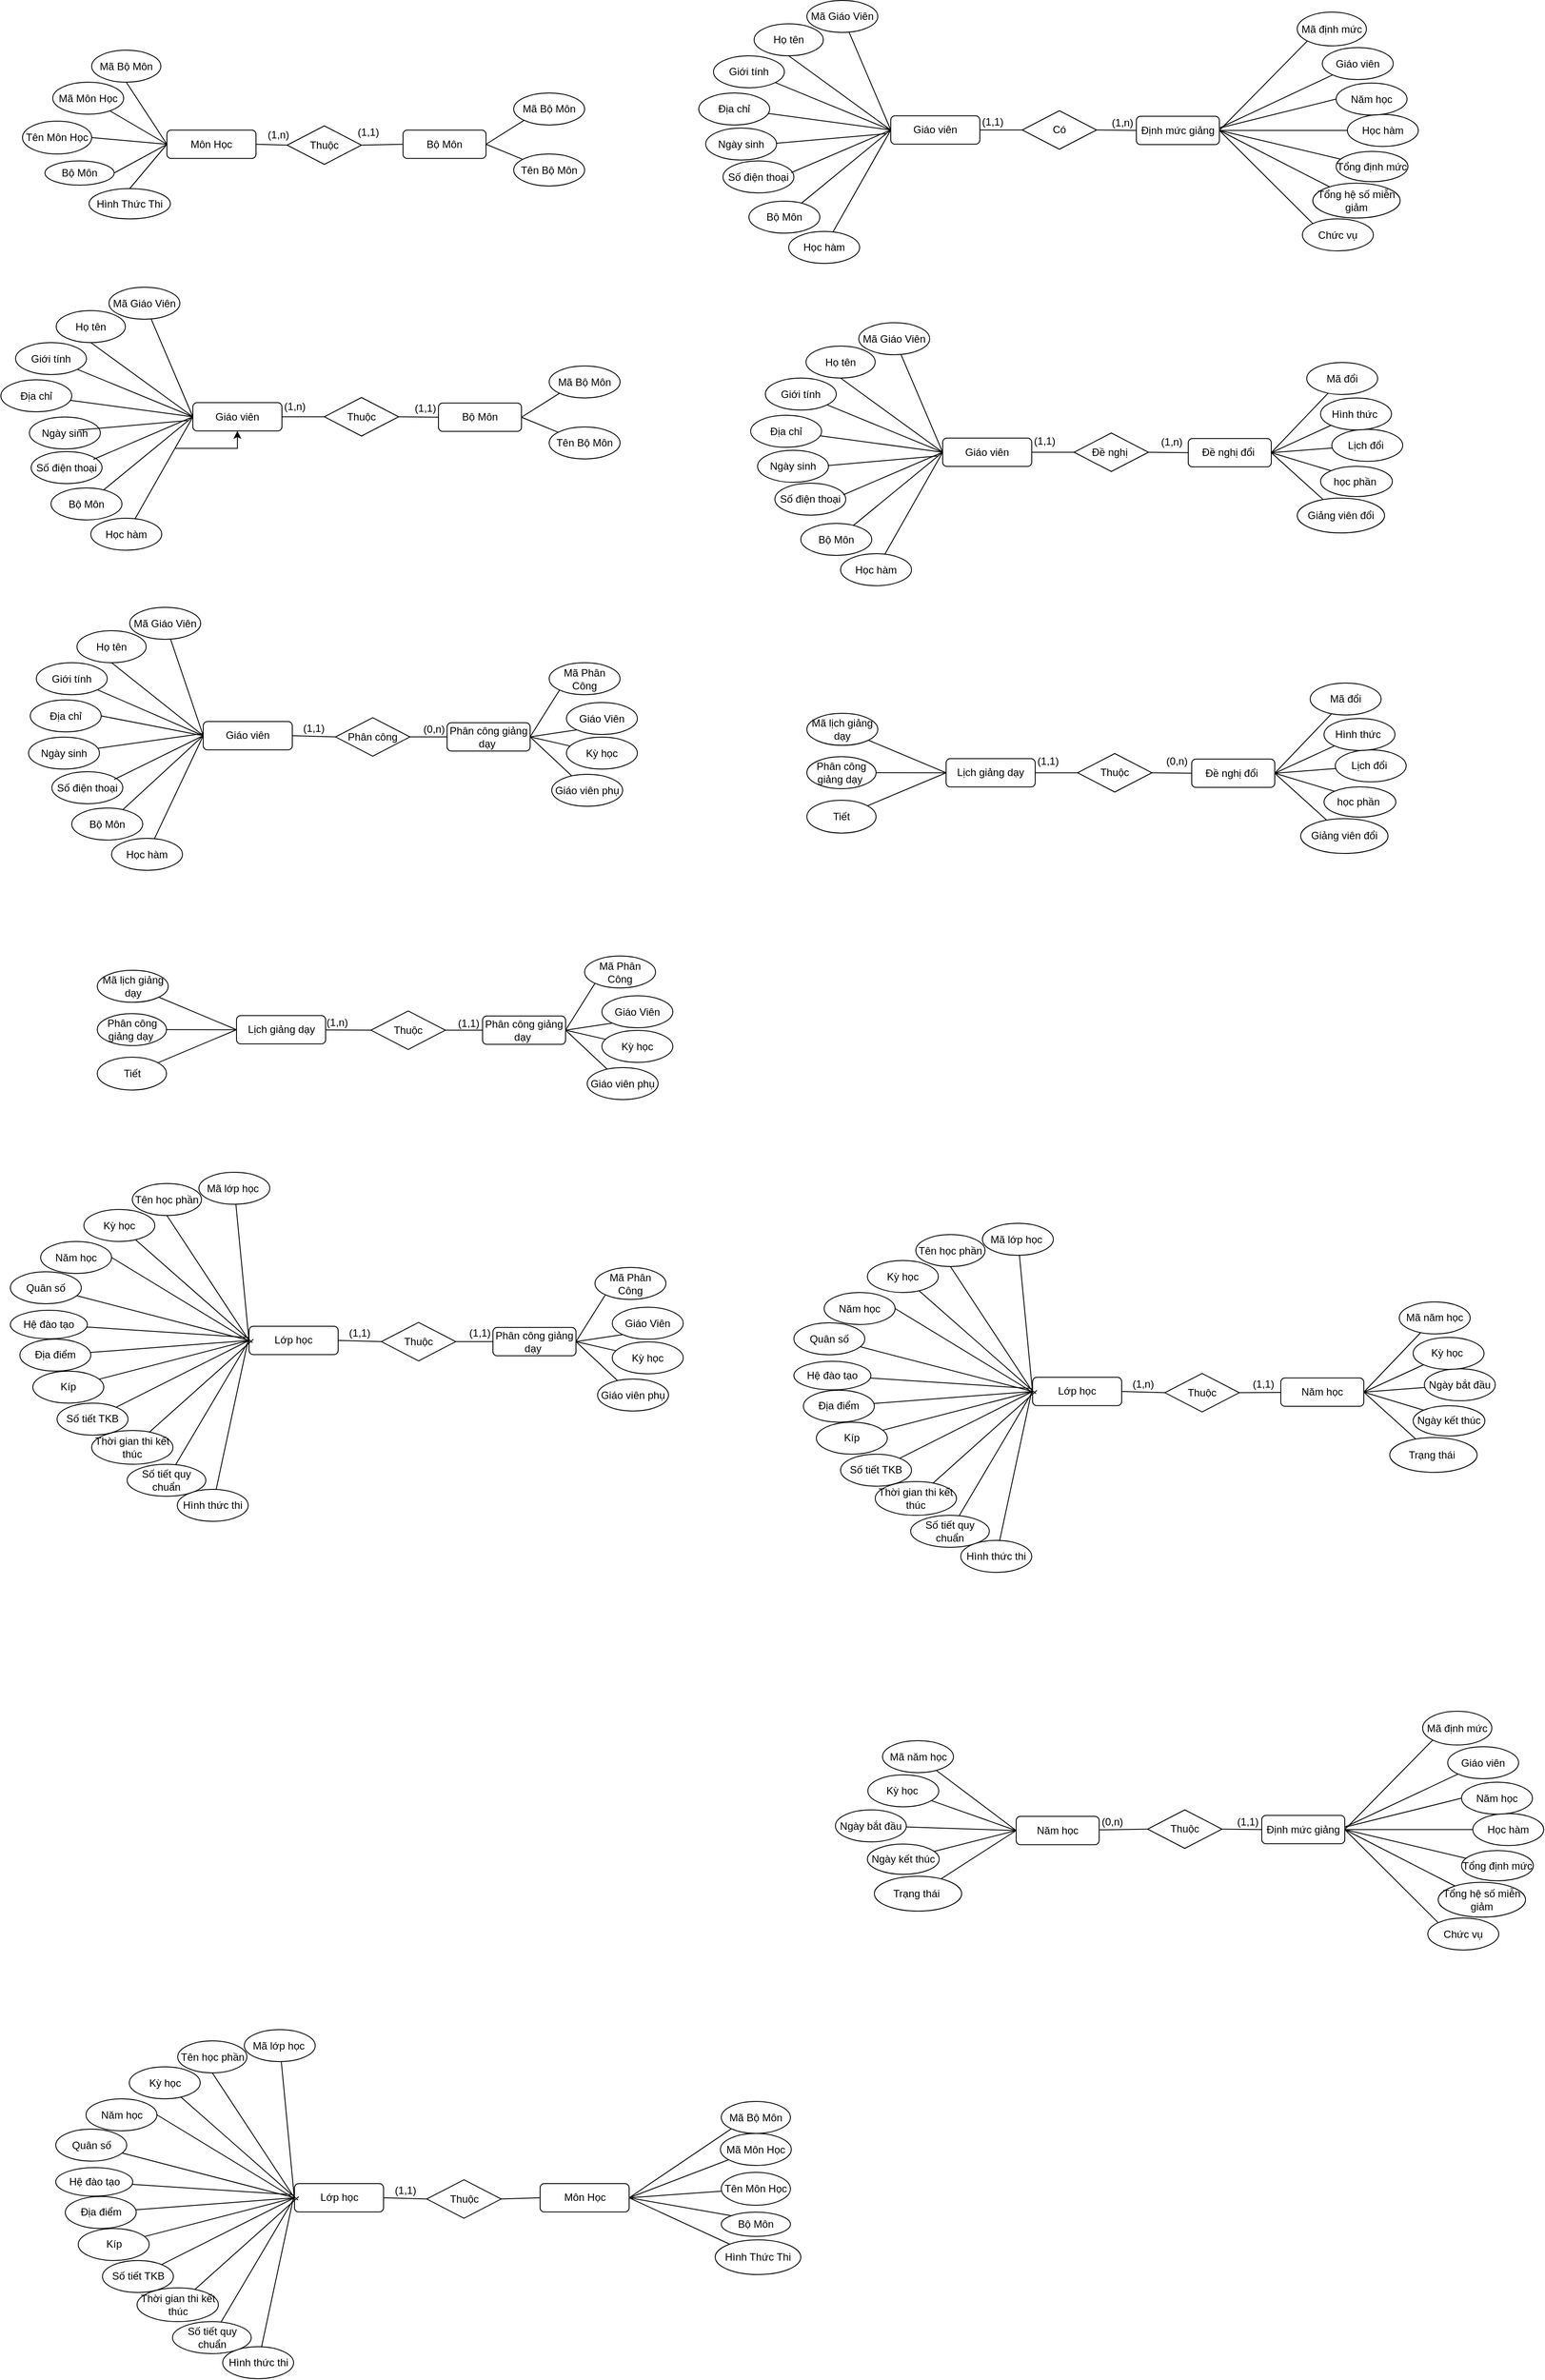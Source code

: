 <mxfile version="21.1.2" type="github">
  <diagram name="Trang-1" id="TJUeHbGixi3VzlTLXDEl">
    <mxGraphModel dx="1178" dy="637" grid="0" gridSize="10" guides="1" tooltips="1" connect="1" arrows="1" fold="1" page="1" pageScale="1" pageWidth="3300" pageHeight="4681" math="0" shadow="0">
      <root>
        <mxCell id="0" />
        <mxCell id="1" parent="0" />
        <mxCell id="vFIngxyzaQmIjb1q1eNO-464" value="" style="endArrow=none;html=1;rounded=0;exitX=0;exitY=0.5;exitDx=0;exitDy=0;" edge="1" parent="1" target="vFIngxyzaQmIjb1q1eNO-466" source="vFIngxyzaQmIjb1q1eNO-445">
          <mxGeometry width="50" height="50" relative="1" as="geometry">
            <mxPoint x="1574" y="1983" as="sourcePoint" />
            <mxPoint x="1039" y="2131.62" as="targetPoint" />
          </mxGeometry>
        </mxCell>
        <mxCell id="vFIngxyzaQmIjb1q1eNO-466" value="Năm học" style="rounded=1;whiteSpace=wrap;html=1;direction=west;" vertex="1" parent="1">
          <mxGeometry x="1182" y="2118.5" width="96" height="32.75" as="geometry" />
        </mxCell>
        <mxCell id="vFIngxyzaQmIjb1q1eNO-477" value="" style="group;direction=west;" vertex="1" connectable="0" parent="1">
          <mxGeometry x="1001" y="2031" width="101" height="197" as="geometry" />
        </mxCell>
        <mxCell id="vFIngxyzaQmIjb1q1eNO-469" value="Mã năm học" style="ellipse;whiteSpace=wrap;html=1;verticalAlign=middle;direction=west;" vertex="1" parent="vFIngxyzaQmIjb1q1eNO-477">
          <mxGeometry x="26.5" width="82" height="37" as="geometry" />
        </mxCell>
        <mxCell id="vFIngxyzaQmIjb1q1eNO-471" value="Kỳ học&amp;nbsp;" style="ellipse;whiteSpace=wrap;html=1;verticalAlign=middle;direction=west;" vertex="1" parent="vFIngxyzaQmIjb1q1eNO-477">
          <mxGeometry x="9.5" y="39.5" width="82" height="37" as="geometry" />
        </mxCell>
        <mxCell id="vFIngxyzaQmIjb1q1eNO-472" value="Trạng thái&amp;nbsp;" style="ellipse;whiteSpace=wrap;html=1;verticalAlign=middle;direction=west;" vertex="1" parent="vFIngxyzaQmIjb1q1eNO-477">
          <mxGeometry x="17" y="156.75" width="101" height="40.25" as="geometry" />
        </mxCell>
        <mxCell id="vFIngxyzaQmIjb1q1eNO-473" value="Ngày kết thúc" style="ellipse;whiteSpace=wrap;html=1;verticalAlign=middle;direction=west;" vertex="1" parent="vFIngxyzaQmIjb1q1eNO-477">
          <mxGeometry x="9" y="119.5" width="83" height="35" as="geometry" />
        </mxCell>
        <mxCell id="vFIngxyzaQmIjb1q1eNO-1" value="Môn Học" style="rounded=1;whiteSpace=wrap;html=1;" vertex="1" parent="1">
          <mxGeometry x="200" y="169.38" width="103" height="32.75" as="geometry" />
        </mxCell>
        <mxCell id="vFIngxyzaQmIjb1q1eNO-2" value="Bộ Môn" style="rounded=1;whiteSpace=wrap;html=1;" vertex="1" parent="1">
          <mxGeometry x="473" y="169.38" width="96" height="32.75" as="geometry" />
        </mxCell>
        <mxCell id="vFIngxyzaQmIjb1q1eNO-3" value="Thuộc" style="rhombus;whiteSpace=wrap;html=1;" vertex="1" parent="1">
          <mxGeometry x="339" y="164.5" width="86" height="44.5" as="geometry" />
        </mxCell>
        <mxCell id="vFIngxyzaQmIjb1q1eNO-4" style="edgeStyle=orthogonalEdgeStyle;rounded=0;orthogonalLoop=1;jettySize=auto;html=1;exitX=0.5;exitY=1;exitDx=0;exitDy=0;" edge="1" parent="1" source="vFIngxyzaQmIjb1q1eNO-1" target="vFIngxyzaQmIjb1q1eNO-1">
          <mxGeometry relative="1" as="geometry" />
        </mxCell>
        <mxCell id="vFIngxyzaQmIjb1q1eNO-5" style="edgeStyle=orthogonalEdgeStyle;rounded=0;orthogonalLoop=1;jettySize=auto;html=1;exitX=0.5;exitY=1;exitDx=0;exitDy=0;" edge="1" parent="1" source="vFIngxyzaQmIjb1q1eNO-3" target="vFIngxyzaQmIjb1q1eNO-3">
          <mxGeometry relative="1" as="geometry" />
        </mxCell>
        <mxCell id="vFIngxyzaQmIjb1q1eNO-6" value="" style="endArrow=none;html=1;rounded=0;exitX=1;exitY=0.5;exitDx=0;exitDy=0;entryX=0;entryY=0.5;entryDx=0;entryDy=0;" edge="1" parent="1" source="vFIngxyzaQmIjb1q1eNO-1" target="vFIngxyzaQmIjb1q1eNO-3">
          <mxGeometry width="50" height="50" relative="1" as="geometry">
            <mxPoint x="382" y="310" as="sourcePoint" />
            <mxPoint x="432" y="260" as="targetPoint" />
          </mxGeometry>
        </mxCell>
        <mxCell id="vFIngxyzaQmIjb1q1eNO-7" value="" style="endArrow=none;html=1;rounded=0;exitX=1;exitY=0.5;exitDx=0;exitDy=0;entryX=0;entryY=0.5;entryDx=0;entryDy=0;" edge="1" parent="1" source="vFIngxyzaQmIjb1q1eNO-3" target="vFIngxyzaQmIjb1q1eNO-2">
          <mxGeometry width="50" height="50" relative="1" as="geometry">
            <mxPoint x="295" y="199" as="sourcePoint" />
            <mxPoint x="494" y="189" as="targetPoint" />
          </mxGeometry>
        </mxCell>
        <mxCell id="vFIngxyzaQmIjb1q1eNO-11" value="Tên Môn Học" style="ellipse;whiteSpace=wrap;html=1;" vertex="1" parent="1">
          <mxGeometry x="33" y="159" width="80" height="38" as="geometry" />
        </mxCell>
        <mxCell id="vFIngxyzaQmIjb1q1eNO-13" value="Mã Môn Học" style="ellipse;whiteSpace=wrap;html=1;" vertex="1" parent="1">
          <mxGeometry x="68" y="114" width="82" height="37" as="geometry" />
        </mxCell>
        <mxCell id="vFIngxyzaQmIjb1q1eNO-14" value="Bộ Môn" style="ellipse;whiteSpace=wrap;html=1;" vertex="1" parent="1">
          <mxGeometry x="59" y="205" width="80" height="28" as="geometry" />
        </mxCell>
        <mxCell id="vFIngxyzaQmIjb1q1eNO-15" value="Hình Thức Thi" style="ellipse;whiteSpace=wrap;html=1;" vertex="1" parent="1">
          <mxGeometry x="110" y="237" width="94" height="35" as="geometry" />
        </mxCell>
        <mxCell id="vFIngxyzaQmIjb1q1eNO-16" value="Mã Bộ Môn" style="ellipse;whiteSpace=wrap;html=1;" vertex="1" parent="1">
          <mxGeometry x="113" y="77" width="80" height="37" as="geometry" />
        </mxCell>
        <mxCell id="vFIngxyzaQmIjb1q1eNO-17" value="" style="endArrow=none;html=1;rounded=0;exitX=0;exitY=0.5;exitDx=0;exitDy=0;entryX=0.5;entryY=1;entryDx=0;entryDy=0;" edge="1" parent="1" source="vFIngxyzaQmIjb1q1eNO-1" target="vFIngxyzaQmIjb1q1eNO-16">
          <mxGeometry width="50" height="50" relative="1" as="geometry">
            <mxPoint x="370" y="137" as="sourcePoint" />
            <mxPoint x="420" y="87" as="targetPoint" />
          </mxGeometry>
        </mxCell>
        <mxCell id="vFIngxyzaQmIjb1q1eNO-18" value="" style="endArrow=none;html=1;rounded=0;exitX=0;exitY=0.5;exitDx=0;exitDy=0;" edge="1" parent="1" source="vFIngxyzaQmIjb1q1eNO-1" target="vFIngxyzaQmIjb1q1eNO-13">
          <mxGeometry width="50" height="50" relative="1" as="geometry">
            <mxPoint x="190" y="180" as="sourcePoint" />
            <mxPoint x="200" y="140" as="targetPoint" />
          </mxGeometry>
        </mxCell>
        <mxCell id="vFIngxyzaQmIjb1q1eNO-19" value="" style="endArrow=none;html=1;rounded=0;exitX=0;exitY=0.5;exitDx=0;exitDy=0;entryX=1;entryY=0.5;entryDx=0;entryDy=0;" edge="1" parent="1" source="vFIngxyzaQmIjb1q1eNO-1" target="vFIngxyzaQmIjb1q1eNO-11">
          <mxGeometry width="50" height="50" relative="1" as="geometry">
            <mxPoint x="370" y="137" as="sourcePoint" />
            <mxPoint x="420" y="87" as="targetPoint" />
          </mxGeometry>
        </mxCell>
        <mxCell id="vFIngxyzaQmIjb1q1eNO-20" value="" style="endArrow=none;html=1;rounded=0;exitX=1;exitY=0.5;exitDx=0;exitDy=0;entryX=0;entryY=0.5;entryDx=0;entryDy=0;" edge="1" parent="1" source="vFIngxyzaQmIjb1q1eNO-14" target="vFIngxyzaQmIjb1q1eNO-1">
          <mxGeometry width="50" height="50" relative="1" as="geometry">
            <mxPoint x="370" y="137" as="sourcePoint" />
            <mxPoint x="199" y="184" as="targetPoint" />
          </mxGeometry>
        </mxCell>
        <mxCell id="vFIngxyzaQmIjb1q1eNO-21" value="" style="endArrow=none;html=1;rounded=0;exitX=0.5;exitY=0;exitDx=0;exitDy=0;entryX=0;entryY=0.5;entryDx=0;entryDy=0;" edge="1" parent="1" source="vFIngxyzaQmIjb1q1eNO-15" target="vFIngxyzaQmIjb1q1eNO-1">
          <mxGeometry width="50" height="50" relative="1" as="geometry">
            <mxPoint x="370" y="137" as="sourcePoint" />
            <mxPoint x="420" y="87" as="targetPoint" />
          </mxGeometry>
        </mxCell>
        <mxCell id="vFIngxyzaQmIjb1q1eNO-22" value="Tên Bộ Môn" style="ellipse;whiteSpace=wrap;html=1;" vertex="1" parent="1">
          <mxGeometry x="601" y="197" width="82" height="37" as="geometry" />
        </mxCell>
        <mxCell id="vFIngxyzaQmIjb1q1eNO-23" value="Mã Bộ Môn" style="ellipse;whiteSpace=wrap;html=1;" vertex="1" parent="1">
          <mxGeometry x="601" y="126.5" width="82" height="37" as="geometry" />
        </mxCell>
        <mxCell id="vFIngxyzaQmIjb1q1eNO-24" value="" style="endArrow=none;html=1;rounded=0;exitX=1;exitY=0.5;exitDx=0;exitDy=0;entryX=0;entryY=1;entryDx=0;entryDy=0;" edge="1" parent="1" source="vFIngxyzaQmIjb1q1eNO-2" target="vFIngxyzaQmIjb1q1eNO-23">
          <mxGeometry width="50" height="50" relative="1" as="geometry">
            <mxPoint x="406" y="137" as="sourcePoint" />
            <mxPoint x="456" y="87" as="targetPoint" />
          </mxGeometry>
        </mxCell>
        <mxCell id="vFIngxyzaQmIjb1q1eNO-25" value="" style="endArrow=none;html=1;rounded=0;exitX=1;exitY=0.5;exitDx=0;exitDy=0;" edge="1" parent="1" source="vFIngxyzaQmIjb1q1eNO-2" target="vFIngxyzaQmIjb1q1eNO-22">
          <mxGeometry width="50" height="50" relative="1" as="geometry">
            <mxPoint x="406" y="137" as="sourcePoint" />
            <mxPoint x="456" y="87" as="targetPoint" />
          </mxGeometry>
        </mxCell>
        <mxCell id="vFIngxyzaQmIjb1q1eNO-26" value="Giáo viên" style="rounded=1;whiteSpace=wrap;html=1;" vertex="1" parent="1">
          <mxGeometry x="230" y="484.38" width="103" height="32.75" as="geometry" />
        </mxCell>
        <mxCell id="vFIngxyzaQmIjb1q1eNO-27" value="Bộ Môn" style="rounded=1;whiteSpace=wrap;html=1;" vertex="1" parent="1">
          <mxGeometry x="514" y="484.88" width="96" height="32.75" as="geometry" />
        </mxCell>
        <mxCell id="vFIngxyzaQmIjb1q1eNO-28" value="Thuộc" style="rhombus;whiteSpace=wrap;html=1;" vertex="1" parent="1">
          <mxGeometry x="382" y="478.5" width="86" height="44.5" as="geometry" />
        </mxCell>
        <mxCell id="vFIngxyzaQmIjb1q1eNO-29" style="edgeStyle=orthogonalEdgeStyle;rounded=0;orthogonalLoop=1;jettySize=auto;html=1;exitX=0.5;exitY=1;exitDx=0;exitDy=0;" edge="1" parent="1" source="vFIngxyzaQmIjb1q1eNO-26" target="vFIngxyzaQmIjb1q1eNO-26">
          <mxGeometry relative="1" as="geometry" />
        </mxCell>
        <mxCell id="vFIngxyzaQmIjb1q1eNO-30" style="edgeStyle=orthogonalEdgeStyle;rounded=0;orthogonalLoop=1;jettySize=auto;html=1;exitX=0.5;exitY=1;exitDx=0;exitDy=0;" edge="1" parent="1" source="vFIngxyzaQmIjb1q1eNO-28" target="vFIngxyzaQmIjb1q1eNO-28">
          <mxGeometry relative="1" as="geometry" />
        </mxCell>
        <mxCell id="vFIngxyzaQmIjb1q1eNO-31" value="" style="endArrow=none;html=1;rounded=0;exitX=1;exitY=0.5;exitDx=0;exitDy=0;entryX=0;entryY=0.5;entryDx=0;entryDy=0;" edge="1" parent="1" source="vFIngxyzaQmIjb1q1eNO-26" target="vFIngxyzaQmIjb1q1eNO-28">
          <mxGeometry width="50" height="50" relative="1" as="geometry">
            <mxPoint x="425" y="624" as="sourcePoint" />
            <mxPoint x="475" y="574" as="targetPoint" />
          </mxGeometry>
        </mxCell>
        <mxCell id="vFIngxyzaQmIjb1q1eNO-32" value="" style="endArrow=none;html=1;rounded=0;exitX=1;exitY=0.5;exitDx=0;exitDy=0;entryX=0;entryY=0.5;entryDx=0;entryDy=0;" edge="1" parent="1" source="vFIngxyzaQmIjb1q1eNO-28" target="vFIngxyzaQmIjb1q1eNO-27">
          <mxGeometry width="50" height="50" relative="1" as="geometry">
            <mxPoint x="338" y="513" as="sourcePoint" />
            <mxPoint x="537" y="503" as="targetPoint" />
          </mxGeometry>
        </mxCell>
        <mxCell id="vFIngxyzaQmIjb1q1eNO-33" value="Giới tính" style="ellipse;whiteSpace=wrap;html=1;" vertex="1" parent="1">
          <mxGeometry x="25" y="415" width="82" height="37" as="geometry" />
        </mxCell>
        <mxCell id="vFIngxyzaQmIjb1q1eNO-36" value="Họ tên" style="ellipse;whiteSpace=wrap;html=1;" vertex="1" parent="1">
          <mxGeometry x="72" y="378" width="80" height="37" as="geometry" />
        </mxCell>
        <mxCell id="vFIngxyzaQmIjb1q1eNO-37" value="" style="endArrow=none;html=1;rounded=0;exitX=0;exitY=0.5;exitDx=0;exitDy=0;entryX=0.5;entryY=1;entryDx=0;entryDy=0;" edge="1" parent="1" source="vFIngxyzaQmIjb1q1eNO-26" target="vFIngxyzaQmIjb1q1eNO-36">
          <mxGeometry width="50" height="50" relative="1" as="geometry">
            <mxPoint x="400" y="452" as="sourcePoint" />
            <mxPoint x="450" y="402" as="targetPoint" />
          </mxGeometry>
        </mxCell>
        <mxCell id="vFIngxyzaQmIjb1q1eNO-38" value="" style="endArrow=none;html=1;rounded=0;exitX=0;exitY=0.5;exitDx=0;exitDy=0;" edge="1" parent="1" source="vFIngxyzaQmIjb1q1eNO-26" target="vFIngxyzaQmIjb1q1eNO-33">
          <mxGeometry width="50" height="50" relative="1" as="geometry">
            <mxPoint x="220" y="495" as="sourcePoint" />
            <mxPoint x="230" y="455" as="targetPoint" />
          </mxGeometry>
        </mxCell>
        <mxCell id="vFIngxyzaQmIjb1q1eNO-39" value="" style="endArrow=none;html=1;rounded=0;exitX=0;exitY=0.5;exitDx=0;exitDy=0;" edge="1" parent="1" source="vFIngxyzaQmIjb1q1eNO-26" target="vFIngxyzaQmIjb1q1eNO-47">
          <mxGeometry width="50" height="50" relative="1" as="geometry">
            <mxPoint x="400" y="452" as="sourcePoint" />
            <mxPoint x="91" y="471" as="targetPoint" />
          </mxGeometry>
        </mxCell>
        <mxCell id="vFIngxyzaQmIjb1q1eNO-40" value="" style="endArrow=none;html=1;rounded=0;entryX=0;entryY=0.5;entryDx=0;entryDy=0;" edge="1" parent="1" source="vFIngxyzaQmIjb1q1eNO-51" target="vFIngxyzaQmIjb1q1eNO-26">
          <mxGeometry width="50" height="50" relative="1" as="geometry">
            <mxPoint x="143" y="520" as="sourcePoint" />
            <mxPoint x="229" y="499" as="targetPoint" />
          </mxGeometry>
        </mxCell>
        <mxCell id="vFIngxyzaQmIjb1q1eNO-41" value="" style="endArrow=none;html=1;rounded=0;entryX=0;entryY=0.5;entryDx=0;entryDy=0;" edge="1" parent="1" source="vFIngxyzaQmIjb1q1eNO-50" target="vFIngxyzaQmIjb1q1eNO-26">
          <mxGeometry width="50" height="50" relative="1" as="geometry">
            <mxPoint x="187" y="552" as="sourcePoint" />
            <mxPoint x="450" y="402" as="targetPoint" />
          </mxGeometry>
        </mxCell>
        <mxCell id="vFIngxyzaQmIjb1q1eNO-42" value="Tên Bộ Môn" style="ellipse;whiteSpace=wrap;html=1;" vertex="1" parent="1">
          <mxGeometry x="642" y="512.5" width="82" height="37" as="geometry" />
        </mxCell>
        <mxCell id="vFIngxyzaQmIjb1q1eNO-43" value="Mã Bộ Môn" style="ellipse;whiteSpace=wrap;html=1;" vertex="1" parent="1">
          <mxGeometry x="642" y="442" width="82" height="37" as="geometry" />
        </mxCell>
        <mxCell id="vFIngxyzaQmIjb1q1eNO-44" value="" style="endArrow=none;html=1;rounded=0;exitX=1;exitY=0.5;exitDx=0;exitDy=0;entryX=0;entryY=1;entryDx=0;entryDy=0;" edge="1" parent="1" source="vFIngxyzaQmIjb1q1eNO-27" target="vFIngxyzaQmIjb1q1eNO-43">
          <mxGeometry width="50" height="50" relative="1" as="geometry">
            <mxPoint x="447" y="452.5" as="sourcePoint" />
            <mxPoint x="497" y="402.5" as="targetPoint" />
          </mxGeometry>
        </mxCell>
        <mxCell id="vFIngxyzaQmIjb1q1eNO-45" value="" style="endArrow=none;html=1;rounded=0;exitX=1;exitY=0.5;exitDx=0;exitDy=0;" edge="1" parent="1" source="vFIngxyzaQmIjb1q1eNO-27" target="vFIngxyzaQmIjb1q1eNO-42">
          <mxGeometry width="50" height="50" relative="1" as="geometry">
            <mxPoint x="447" y="452.5" as="sourcePoint" />
            <mxPoint x="497" y="402.5" as="targetPoint" />
          </mxGeometry>
        </mxCell>
        <mxCell id="vFIngxyzaQmIjb1q1eNO-46" value="Ngày sinh" style="ellipse;whiteSpace=wrap;html=1;" vertex="1" parent="1">
          <mxGeometry x="41" y="501" width="82" height="37" as="geometry" />
        </mxCell>
        <mxCell id="vFIngxyzaQmIjb1q1eNO-47" value="Địa chỉ" style="ellipse;whiteSpace=wrap;html=1;" vertex="1" parent="1">
          <mxGeometry x="8" y="458" width="82" height="37" as="geometry" />
        </mxCell>
        <mxCell id="vFIngxyzaQmIjb1q1eNO-48" value="Mã Giáo Viên" style="ellipse;whiteSpace=wrap;html=1;" vertex="1" parent="1">
          <mxGeometry x="133" y="351" width="82" height="37" as="geometry" />
        </mxCell>
        <mxCell id="vFIngxyzaQmIjb1q1eNO-50" value="Học hàm" style="ellipse;whiteSpace=wrap;html=1;" vertex="1" parent="1">
          <mxGeometry x="112" y="618" width="82" height="37" as="geometry" />
        </mxCell>
        <mxCell id="vFIngxyzaQmIjb1q1eNO-51" value="Bộ Môn" style="ellipse;whiteSpace=wrap;html=1;" vertex="1" parent="1">
          <mxGeometry x="66" y="583" width="82" height="37" as="geometry" />
        </mxCell>
        <mxCell id="vFIngxyzaQmIjb1q1eNO-52" value="Số điện thoại" style="ellipse;whiteSpace=wrap;html=1;" vertex="1" parent="1">
          <mxGeometry x="43" y="541" width="82" height="37" as="geometry" />
        </mxCell>
        <mxCell id="vFIngxyzaQmIjb1q1eNO-53" style="edgeStyle=orthogonalEdgeStyle;rounded=0;orthogonalLoop=1;jettySize=auto;html=1;exitX=0.5;exitY=1;exitDx=0;exitDy=0;" edge="1" parent="1" source="vFIngxyzaQmIjb1q1eNO-50" target="vFIngxyzaQmIjb1q1eNO-50">
          <mxGeometry relative="1" as="geometry" />
        </mxCell>
        <mxCell id="vFIngxyzaQmIjb1q1eNO-54" value="" style="endArrow=none;html=1;rounded=0;entryX=0;entryY=0.5;entryDx=0;entryDy=0;" edge="1" parent="1" target="vFIngxyzaQmIjb1q1eNO-26">
          <mxGeometry width="50" height="50" relative="1" as="geometry">
            <mxPoint x="115" y="550" as="sourcePoint" />
            <mxPoint x="240" y="511" as="targetPoint" />
          </mxGeometry>
        </mxCell>
        <mxCell id="vFIngxyzaQmIjb1q1eNO-55" value="" style="endArrow=none;html=1;rounded=0;entryX=0;entryY=0.5;entryDx=0;entryDy=0;" edge="1" parent="1" source="vFIngxyzaQmIjb1q1eNO-48" target="vFIngxyzaQmIjb1q1eNO-26">
          <mxGeometry width="50" height="50" relative="1" as="geometry">
            <mxPoint x="147" y="605" as="sourcePoint" />
            <mxPoint x="250" y="521" as="targetPoint" />
          </mxGeometry>
        </mxCell>
        <mxCell id="vFIngxyzaQmIjb1q1eNO-56" value="" style="endArrow=none;html=1;rounded=0;" edge="1" parent="1">
          <mxGeometry width="50" height="50" relative="1" as="geometry">
            <mxPoint x="97.318" y="516.14" as="sourcePoint" />
            <mxPoint x="225" y="505" as="targetPoint" />
          </mxGeometry>
        </mxCell>
        <mxCell id="vFIngxyzaQmIjb1q1eNO-59" value="Giáo viên" style="rounded=1;whiteSpace=wrap;html=1;" vertex="1" parent="1">
          <mxGeometry x="242" y="853" width="103" height="32.75" as="geometry" />
        </mxCell>
        <mxCell id="vFIngxyzaQmIjb1q1eNO-60" value="Phân công giảng dạy&amp;nbsp;" style="rounded=1;whiteSpace=wrap;html=1;" vertex="1" parent="1">
          <mxGeometry x="524" y="854.38" width="96" height="32.75" as="geometry" />
        </mxCell>
        <mxCell id="vFIngxyzaQmIjb1q1eNO-61" value="Phân công" style="rhombus;whiteSpace=wrap;html=1;" vertex="1" parent="1">
          <mxGeometry x="395" y="848.51" width="86" height="44.5" as="geometry" />
        </mxCell>
        <mxCell id="vFIngxyzaQmIjb1q1eNO-62" style="edgeStyle=orthogonalEdgeStyle;rounded=0;orthogonalLoop=1;jettySize=auto;html=1;exitX=0.5;exitY=1;exitDx=0;exitDy=0;" edge="1" parent="1" source="vFIngxyzaQmIjb1q1eNO-59" target="vFIngxyzaQmIjb1q1eNO-59">
          <mxGeometry relative="1" as="geometry" />
        </mxCell>
        <mxCell id="vFIngxyzaQmIjb1q1eNO-63" style="edgeStyle=orthogonalEdgeStyle;rounded=0;orthogonalLoop=1;jettySize=auto;html=1;exitX=0.5;exitY=1;exitDx=0;exitDy=0;" edge="1" parent="1" source="vFIngxyzaQmIjb1q1eNO-61" target="vFIngxyzaQmIjb1q1eNO-61">
          <mxGeometry relative="1" as="geometry" />
        </mxCell>
        <mxCell id="vFIngxyzaQmIjb1q1eNO-64" value="" style="endArrow=none;html=1;rounded=0;exitX=1;exitY=0.5;exitDx=0;exitDy=0;entryX=0;entryY=0.5;entryDx=0;entryDy=0;" edge="1" parent="1" source="vFIngxyzaQmIjb1q1eNO-59" target="vFIngxyzaQmIjb1q1eNO-61">
          <mxGeometry width="50" height="50" relative="1" as="geometry">
            <mxPoint x="424" y="994" as="sourcePoint" />
            <mxPoint x="474" y="944" as="targetPoint" />
          </mxGeometry>
        </mxCell>
        <mxCell id="vFIngxyzaQmIjb1q1eNO-65" value="" style="endArrow=none;html=1;rounded=0;exitX=1;exitY=0.5;exitDx=0;exitDy=0;entryX=0;entryY=0.5;entryDx=0;entryDy=0;" edge="1" parent="1" source="vFIngxyzaQmIjb1q1eNO-61" target="vFIngxyzaQmIjb1q1eNO-60">
          <mxGeometry width="50" height="50" relative="1" as="geometry">
            <mxPoint x="337" y="883" as="sourcePoint" />
            <mxPoint x="536" y="873" as="targetPoint" />
          </mxGeometry>
        </mxCell>
        <mxCell id="vFIngxyzaQmIjb1q1eNO-66" value="Giới tính" style="ellipse;whiteSpace=wrap;html=1;" vertex="1" parent="1">
          <mxGeometry x="49" y="785" width="82" height="37" as="geometry" />
        </mxCell>
        <mxCell id="vFIngxyzaQmIjb1q1eNO-67" value="Họ tên" style="ellipse;whiteSpace=wrap;html=1;" vertex="1" parent="1">
          <mxGeometry x="96" y="748" width="80" height="37" as="geometry" />
        </mxCell>
        <mxCell id="vFIngxyzaQmIjb1q1eNO-68" value="" style="endArrow=none;html=1;rounded=0;exitX=0;exitY=0.5;exitDx=0;exitDy=0;entryX=0.5;entryY=1;entryDx=0;entryDy=0;" edge="1" parent="1" source="vFIngxyzaQmIjb1q1eNO-59" target="vFIngxyzaQmIjb1q1eNO-67">
          <mxGeometry width="50" height="50" relative="1" as="geometry">
            <mxPoint x="424" y="822" as="sourcePoint" />
            <mxPoint x="474" y="772" as="targetPoint" />
          </mxGeometry>
        </mxCell>
        <mxCell id="vFIngxyzaQmIjb1q1eNO-69" value="" style="endArrow=none;html=1;rounded=0;exitX=0;exitY=0.5;exitDx=0;exitDy=0;" edge="1" parent="1" source="vFIngxyzaQmIjb1q1eNO-59" target="vFIngxyzaQmIjb1q1eNO-66">
          <mxGeometry width="50" height="50" relative="1" as="geometry">
            <mxPoint x="244" y="865" as="sourcePoint" />
            <mxPoint x="254" y="825" as="targetPoint" />
          </mxGeometry>
        </mxCell>
        <mxCell id="vFIngxyzaQmIjb1q1eNO-70" value="" style="endArrow=none;html=1;rounded=0;exitX=0;exitY=0.5;exitDx=0;exitDy=0;entryX=1;entryY=0.5;entryDx=0;entryDy=0;" edge="1" parent="1" source="vFIngxyzaQmIjb1q1eNO-59" target="vFIngxyzaQmIjb1q1eNO-78">
          <mxGeometry width="50" height="50" relative="1" as="geometry">
            <mxPoint x="424" y="822" as="sourcePoint" />
            <mxPoint x="167" y="863" as="targetPoint" />
          </mxGeometry>
        </mxCell>
        <mxCell id="vFIngxyzaQmIjb1q1eNO-71" value="" style="endArrow=none;html=1;rounded=0;entryX=0;entryY=0.5;entryDx=0;entryDy=0;" edge="1" parent="1" source="vFIngxyzaQmIjb1q1eNO-81" target="vFIngxyzaQmIjb1q1eNO-59">
          <mxGeometry width="50" height="50" relative="1" as="geometry">
            <mxPoint x="167" y="890" as="sourcePoint" />
            <mxPoint x="253" y="869" as="targetPoint" />
          </mxGeometry>
        </mxCell>
        <mxCell id="vFIngxyzaQmIjb1q1eNO-72" value="" style="endArrow=none;html=1;rounded=0;entryX=0;entryY=0.5;entryDx=0;entryDy=0;" edge="1" parent="1" source="vFIngxyzaQmIjb1q1eNO-80" target="vFIngxyzaQmIjb1q1eNO-59">
          <mxGeometry width="50" height="50" relative="1" as="geometry">
            <mxPoint x="211" y="922" as="sourcePoint" />
            <mxPoint x="474" y="772" as="targetPoint" />
          </mxGeometry>
        </mxCell>
        <mxCell id="vFIngxyzaQmIjb1q1eNO-73" value="Kỳ học" style="ellipse;whiteSpace=wrap;html=1;" vertex="1" parent="1">
          <mxGeometry x="662" y="871" width="82" height="37" as="geometry" />
        </mxCell>
        <mxCell id="vFIngxyzaQmIjb1q1eNO-74" value="Giáo Viên" style="ellipse;whiteSpace=wrap;html=1;" vertex="1" parent="1">
          <mxGeometry x="662" y="831" width="82" height="37" as="geometry" />
        </mxCell>
        <mxCell id="vFIngxyzaQmIjb1q1eNO-75" value="" style="endArrow=none;html=1;rounded=0;exitX=1;exitY=0.5;exitDx=0;exitDy=0;entryX=0;entryY=1;entryDx=0;entryDy=0;" edge="1" parent="1" source="vFIngxyzaQmIjb1q1eNO-60" target="vFIngxyzaQmIjb1q1eNO-74">
          <mxGeometry width="50" height="50" relative="1" as="geometry">
            <mxPoint x="457" y="822" as="sourcePoint" />
            <mxPoint x="507" y="772" as="targetPoint" />
          </mxGeometry>
        </mxCell>
        <mxCell id="vFIngxyzaQmIjb1q1eNO-76" value="" style="endArrow=none;html=1;rounded=0;exitX=1;exitY=0.5;exitDx=0;exitDy=0;" edge="1" parent="1" source="vFIngxyzaQmIjb1q1eNO-60" target="vFIngxyzaQmIjb1q1eNO-73">
          <mxGeometry width="50" height="50" relative="1" as="geometry">
            <mxPoint x="457" y="822" as="sourcePoint" />
            <mxPoint x="507" y="772" as="targetPoint" />
          </mxGeometry>
        </mxCell>
        <mxCell id="vFIngxyzaQmIjb1q1eNO-77" value="Ngày sinh" style="ellipse;whiteSpace=wrap;html=1;" vertex="1" parent="1">
          <mxGeometry x="40" y="871" width="82" height="37" as="geometry" />
        </mxCell>
        <mxCell id="vFIngxyzaQmIjb1q1eNO-78" value="Địa chỉ" style="ellipse;whiteSpace=wrap;html=1;" vertex="1" parent="1">
          <mxGeometry x="42" y="828" width="82" height="37" as="geometry" />
        </mxCell>
        <mxCell id="vFIngxyzaQmIjb1q1eNO-79" value="Mã Giáo Viên" style="ellipse;whiteSpace=wrap;html=1;" vertex="1" parent="1">
          <mxGeometry x="157" y="721" width="82" height="37" as="geometry" />
        </mxCell>
        <mxCell id="vFIngxyzaQmIjb1q1eNO-80" value="Học hàm" style="ellipse;whiteSpace=wrap;html=1;" vertex="1" parent="1">
          <mxGeometry x="136" y="988" width="82" height="37" as="geometry" />
        </mxCell>
        <mxCell id="vFIngxyzaQmIjb1q1eNO-81" value="Bộ Môn" style="ellipse;whiteSpace=wrap;html=1;" vertex="1" parent="1">
          <mxGeometry x="90" y="953" width="82" height="37" as="geometry" />
        </mxCell>
        <mxCell id="vFIngxyzaQmIjb1q1eNO-82" value="Số điện thoại" style="ellipse;whiteSpace=wrap;html=1;" vertex="1" parent="1">
          <mxGeometry x="67" y="911" width="82" height="37" as="geometry" />
        </mxCell>
        <mxCell id="vFIngxyzaQmIjb1q1eNO-83" style="edgeStyle=orthogonalEdgeStyle;rounded=0;orthogonalLoop=1;jettySize=auto;html=1;exitX=0.5;exitY=1;exitDx=0;exitDy=0;" edge="1" parent="1" source="vFIngxyzaQmIjb1q1eNO-80" target="vFIngxyzaQmIjb1q1eNO-80">
          <mxGeometry relative="1" as="geometry" />
        </mxCell>
        <mxCell id="vFIngxyzaQmIjb1q1eNO-84" value="" style="endArrow=none;html=1;rounded=0;entryX=0;entryY=0.5;entryDx=0;entryDy=0;" edge="1" parent="1" target="vFIngxyzaQmIjb1q1eNO-59">
          <mxGeometry width="50" height="50" relative="1" as="geometry">
            <mxPoint x="139" y="920" as="sourcePoint" />
            <mxPoint x="264" y="881" as="targetPoint" />
          </mxGeometry>
        </mxCell>
        <mxCell id="vFIngxyzaQmIjb1q1eNO-85" value="" style="endArrow=none;html=1;rounded=0;entryX=0;entryY=0.5;entryDx=0;entryDy=0;" edge="1" parent="1" source="vFIngxyzaQmIjb1q1eNO-79" target="vFIngxyzaQmIjb1q1eNO-59">
          <mxGeometry width="50" height="50" relative="1" as="geometry">
            <mxPoint x="171" y="975" as="sourcePoint" />
            <mxPoint x="274" y="891" as="targetPoint" />
          </mxGeometry>
        </mxCell>
        <mxCell id="vFIngxyzaQmIjb1q1eNO-86" value="" style="endArrow=none;html=1;rounded=0;" edge="1" parent="1" source="vFIngxyzaQmIjb1q1eNO-77">
          <mxGeometry width="50" height="50" relative="1" as="geometry">
            <mxPoint x="181" y="985" as="sourcePoint" />
            <mxPoint x="241" y="867" as="targetPoint" />
          </mxGeometry>
        </mxCell>
        <mxCell id="vFIngxyzaQmIjb1q1eNO-89" value="Giáo viên phụ" style="ellipse;whiteSpace=wrap;html=1;" vertex="1" parent="1">
          <mxGeometry x="645" y="914" width="82" height="37" as="geometry" />
        </mxCell>
        <mxCell id="vFIngxyzaQmIjb1q1eNO-90" value="Mã Phân Công" style="ellipse;whiteSpace=wrap;html=1;" vertex="1" parent="1">
          <mxGeometry x="642" y="785" width="82" height="37" as="geometry" />
        </mxCell>
        <mxCell id="vFIngxyzaQmIjb1q1eNO-94" value="" style="endArrow=none;html=1;rounded=0;exitX=1;exitY=0.5;exitDx=0;exitDy=0;" edge="1" parent="1" source="vFIngxyzaQmIjb1q1eNO-60" target="vFIngxyzaQmIjb1q1eNO-89">
          <mxGeometry width="50" height="50" relative="1" as="geometry">
            <mxPoint x="625" y="867" as="sourcePoint" />
            <mxPoint x="684" y="872" as="targetPoint" />
          </mxGeometry>
        </mxCell>
        <mxCell id="vFIngxyzaQmIjb1q1eNO-95" value="" style="endArrow=none;html=1;rounded=0;exitX=1;exitY=0.5;exitDx=0;exitDy=0;entryX=0;entryY=1;entryDx=0;entryDy=0;" edge="1" parent="1" source="vFIngxyzaQmIjb1q1eNO-60" target="vFIngxyzaQmIjb1q1eNO-90">
          <mxGeometry width="50" height="50" relative="1" as="geometry">
            <mxPoint x="640" y="891" as="sourcePoint" />
            <mxPoint x="694" y="882" as="targetPoint" />
          </mxGeometry>
        </mxCell>
        <mxCell id="vFIngxyzaQmIjb1q1eNO-96" value="(1,1)" style="text;html=1;strokeColor=none;fillColor=none;align=center;verticalAlign=middle;whiteSpace=wrap;rounded=0;" vertex="1" parent="1">
          <mxGeometry x="487" y="483.5" width="24" height="15" as="geometry" />
        </mxCell>
        <mxCell id="vFIngxyzaQmIjb1q1eNO-102" value="(1,1)" style="text;html=1;strokeColor=none;fillColor=none;align=center;verticalAlign=middle;whiteSpace=wrap;rounded=0;" vertex="1" parent="1">
          <mxGeometry x="421" y="164.5" width="24" height="15" as="geometry" />
        </mxCell>
        <mxCell id="vFIngxyzaQmIjb1q1eNO-103" value="(1,n)" style="text;html=1;strokeColor=none;fillColor=none;align=center;verticalAlign=middle;whiteSpace=wrap;rounded=0;" vertex="1" parent="1">
          <mxGeometry x="316" y="164.5" width="26" height="20" as="geometry" />
        </mxCell>
        <mxCell id="vFIngxyzaQmIjb1q1eNO-108" value="(1,n)" style="text;html=1;strokeColor=none;fillColor=none;align=center;verticalAlign=middle;whiteSpace=wrap;rounded=0;" vertex="1" parent="1">
          <mxGeometry x="335" y="478.5" width="26" height="20" as="geometry" />
        </mxCell>
        <mxCell id="vFIngxyzaQmIjb1q1eNO-112" value="(0,n)&lt;br&gt;" style="text;html=1;strokeColor=none;fillColor=none;align=center;verticalAlign=middle;whiteSpace=wrap;rounded=0;" vertex="1" parent="1">
          <mxGeometry x="479" y="846.88" width="60" height="30" as="geometry" />
        </mxCell>
        <mxCell id="vFIngxyzaQmIjb1q1eNO-122" value="(1,1)" style="text;html=1;strokeColor=none;fillColor=none;align=center;verticalAlign=middle;whiteSpace=wrap;rounded=0;" vertex="1" parent="1">
          <mxGeometry x="358" y="853" width="24" height="15" as="geometry" />
        </mxCell>
        <mxCell id="vFIngxyzaQmIjb1q1eNO-183" value="Giáo viên" style="rounded=1;whiteSpace=wrap;html=1;" vertex="1" parent="1">
          <mxGeometry x="1037" y="152.88" width="103" height="32.75" as="geometry" />
        </mxCell>
        <mxCell id="vFIngxyzaQmIjb1q1eNO-184" value="Định mức giảng" style="rounded=1;whiteSpace=wrap;html=1;" vertex="1" parent="1">
          <mxGeometry x="1321" y="153.38" width="96" height="32.75" as="geometry" />
        </mxCell>
        <mxCell id="vFIngxyzaQmIjb1q1eNO-185" value="Có" style="rhombus;whiteSpace=wrap;html=1;" vertex="1" parent="1">
          <mxGeometry x="1189" y="147" width="86" height="44.5" as="geometry" />
        </mxCell>
        <mxCell id="vFIngxyzaQmIjb1q1eNO-186" style="edgeStyle=orthogonalEdgeStyle;rounded=0;orthogonalLoop=1;jettySize=auto;html=1;exitX=0.5;exitY=1;exitDx=0;exitDy=0;" edge="1" parent="1" source="vFIngxyzaQmIjb1q1eNO-183" target="vFIngxyzaQmIjb1q1eNO-183">
          <mxGeometry relative="1" as="geometry" />
        </mxCell>
        <mxCell id="vFIngxyzaQmIjb1q1eNO-187" style="edgeStyle=orthogonalEdgeStyle;rounded=0;orthogonalLoop=1;jettySize=auto;html=1;exitX=0.5;exitY=1;exitDx=0;exitDy=0;" edge="1" parent="1" source="vFIngxyzaQmIjb1q1eNO-185" target="vFIngxyzaQmIjb1q1eNO-185">
          <mxGeometry relative="1" as="geometry" />
        </mxCell>
        <mxCell id="vFIngxyzaQmIjb1q1eNO-188" value="" style="endArrow=none;html=1;rounded=0;exitX=1;exitY=0.5;exitDx=0;exitDy=0;entryX=0;entryY=0.5;entryDx=0;entryDy=0;" edge="1" parent="1" source="vFIngxyzaQmIjb1q1eNO-183" target="vFIngxyzaQmIjb1q1eNO-185">
          <mxGeometry width="50" height="50" relative="1" as="geometry">
            <mxPoint x="1232" y="292.5" as="sourcePoint" />
            <mxPoint x="1282" y="242.5" as="targetPoint" />
          </mxGeometry>
        </mxCell>
        <mxCell id="vFIngxyzaQmIjb1q1eNO-189" value="" style="endArrow=none;html=1;rounded=0;exitX=1;exitY=0.5;exitDx=0;exitDy=0;entryX=0;entryY=0.5;entryDx=0;entryDy=0;" edge="1" parent="1" source="vFIngxyzaQmIjb1q1eNO-185" target="vFIngxyzaQmIjb1q1eNO-184">
          <mxGeometry width="50" height="50" relative="1" as="geometry">
            <mxPoint x="1145" y="181.5" as="sourcePoint" />
            <mxPoint x="1344" y="171.5" as="targetPoint" />
          </mxGeometry>
        </mxCell>
        <mxCell id="vFIngxyzaQmIjb1q1eNO-190" value="Giới tính" style="ellipse;whiteSpace=wrap;html=1;" vertex="1" parent="1">
          <mxGeometry x="832" y="83.5" width="82" height="37" as="geometry" />
        </mxCell>
        <mxCell id="vFIngxyzaQmIjb1q1eNO-191" value="Họ tên" style="ellipse;whiteSpace=wrap;html=1;" vertex="1" parent="1">
          <mxGeometry x="879" y="46.5" width="80" height="37" as="geometry" />
        </mxCell>
        <mxCell id="vFIngxyzaQmIjb1q1eNO-192" value="" style="endArrow=none;html=1;rounded=0;exitX=0;exitY=0.5;exitDx=0;exitDy=0;entryX=0.5;entryY=1;entryDx=0;entryDy=0;" edge="1" parent="1" source="vFIngxyzaQmIjb1q1eNO-183" target="vFIngxyzaQmIjb1q1eNO-191">
          <mxGeometry width="50" height="50" relative="1" as="geometry">
            <mxPoint x="1207" y="120.5" as="sourcePoint" />
            <mxPoint x="1257" y="70.5" as="targetPoint" />
          </mxGeometry>
        </mxCell>
        <mxCell id="vFIngxyzaQmIjb1q1eNO-193" value="" style="endArrow=none;html=1;rounded=0;exitX=0;exitY=0.5;exitDx=0;exitDy=0;" edge="1" parent="1" source="vFIngxyzaQmIjb1q1eNO-183" target="vFIngxyzaQmIjb1q1eNO-190">
          <mxGeometry width="50" height="50" relative="1" as="geometry">
            <mxPoint x="1027" y="163.5" as="sourcePoint" />
            <mxPoint x="1037" y="123.5" as="targetPoint" />
          </mxGeometry>
        </mxCell>
        <mxCell id="vFIngxyzaQmIjb1q1eNO-194" value="" style="endArrow=none;html=1;rounded=0;exitX=0;exitY=0.5;exitDx=0;exitDy=0;" edge="1" parent="1" source="vFIngxyzaQmIjb1q1eNO-183" target="vFIngxyzaQmIjb1q1eNO-202">
          <mxGeometry width="50" height="50" relative="1" as="geometry">
            <mxPoint x="1207" y="120.5" as="sourcePoint" />
            <mxPoint x="898" y="139.5" as="targetPoint" />
          </mxGeometry>
        </mxCell>
        <mxCell id="vFIngxyzaQmIjb1q1eNO-195" value="" style="endArrow=none;html=1;rounded=0;entryX=0;entryY=0.5;entryDx=0;entryDy=0;" edge="1" parent="1" source="vFIngxyzaQmIjb1q1eNO-205" target="vFIngxyzaQmIjb1q1eNO-183">
          <mxGeometry width="50" height="50" relative="1" as="geometry">
            <mxPoint x="950" y="188.5" as="sourcePoint" />
            <mxPoint x="1036" y="167.5" as="targetPoint" />
          </mxGeometry>
        </mxCell>
        <mxCell id="vFIngxyzaQmIjb1q1eNO-196" value="" style="endArrow=none;html=1;rounded=0;entryX=0;entryY=0.5;entryDx=0;entryDy=0;" edge="1" parent="1" source="vFIngxyzaQmIjb1q1eNO-204" target="vFIngxyzaQmIjb1q1eNO-183">
          <mxGeometry width="50" height="50" relative="1" as="geometry">
            <mxPoint x="994" y="220.5" as="sourcePoint" />
            <mxPoint x="1257" y="70.5" as="targetPoint" />
          </mxGeometry>
        </mxCell>
        <mxCell id="vFIngxyzaQmIjb1q1eNO-199" value="" style="endArrow=none;html=1;rounded=0;exitX=1;exitY=0.5;exitDx=0;exitDy=0;entryX=0;entryY=1;entryDx=0;entryDy=0;" edge="1" parent="1" source="vFIngxyzaQmIjb1q1eNO-184" target="vFIngxyzaQmIjb1q1eNO-242">
          <mxGeometry width="50" height="50" relative="1" as="geometry">
            <mxPoint x="1254" y="121" as="sourcePoint" />
            <mxPoint x="1461" y="142" as="targetPoint" />
          </mxGeometry>
        </mxCell>
        <mxCell id="vFIngxyzaQmIjb1q1eNO-200" value="" style="endArrow=none;html=1;rounded=0;exitX=1;exitY=0.5;exitDx=0;exitDy=0;" edge="1" parent="1" source="vFIngxyzaQmIjb1q1eNO-184" target="vFIngxyzaQmIjb1q1eNO-246">
          <mxGeometry width="50" height="50" relative="1" as="geometry">
            <mxPoint x="1254" y="121" as="sourcePoint" />
            <mxPoint x="1459.227" y="187.275" as="targetPoint" />
          </mxGeometry>
        </mxCell>
        <mxCell id="vFIngxyzaQmIjb1q1eNO-201" value="Ngày sinh" style="ellipse;whiteSpace=wrap;html=1;" vertex="1" parent="1">
          <mxGeometry x="823" y="167" width="82" height="37" as="geometry" />
        </mxCell>
        <mxCell id="vFIngxyzaQmIjb1q1eNO-202" value="Địa chỉ" style="ellipse;whiteSpace=wrap;html=1;" vertex="1" parent="1">
          <mxGeometry x="815" y="126.5" width="82" height="37" as="geometry" />
        </mxCell>
        <mxCell id="vFIngxyzaQmIjb1q1eNO-203" value="Mã Giáo Viên" style="ellipse;whiteSpace=wrap;html=1;" vertex="1" parent="1">
          <mxGeometry x="940" y="19.5" width="82" height="37" as="geometry" />
        </mxCell>
        <mxCell id="vFIngxyzaQmIjb1q1eNO-204" value="Học hàm" style="ellipse;whiteSpace=wrap;html=1;" vertex="1" parent="1">
          <mxGeometry x="919" y="286.5" width="82" height="37" as="geometry" />
        </mxCell>
        <mxCell id="vFIngxyzaQmIjb1q1eNO-205" value="Bộ Môn" style="ellipse;whiteSpace=wrap;html=1;" vertex="1" parent="1">
          <mxGeometry x="873" y="251.5" width="82" height="37" as="geometry" />
        </mxCell>
        <mxCell id="vFIngxyzaQmIjb1q1eNO-206" value="Số điện thoại" style="ellipse;whiteSpace=wrap;html=1;" vertex="1" parent="1">
          <mxGeometry x="843" y="205" width="82" height="37" as="geometry" />
        </mxCell>
        <mxCell id="vFIngxyzaQmIjb1q1eNO-207" style="edgeStyle=orthogonalEdgeStyle;rounded=0;orthogonalLoop=1;jettySize=auto;html=1;exitX=0.5;exitY=1;exitDx=0;exitDy=0;" edge="1" parent="1" source="vFIngxyzaQmIjb1q1eNO-204" target="vFIngxyzaQmIjb1q1eNO-204">
          <mxGeometry relative="1" as="geometry" />
        </mxCell>
        <mxCell id="vFIngxyzaQmIjb1q1eNO-208" value="" style="endArrow=none;html=1;rounded=0;entryX=0;entryY=0.5;entryDx=0;entryDy=0;" edge="1" parent="1" target="vFIngxyzaQmIjb1q1eNO-183">
          <mxGeometry width="50" height="50" relative="1" as="geometry">
            <mxPoint x="922" y="218.5" as="sourcePoint" />
            <mxPoint x="1047" y="179.5" as="targetPoint" />
          </mxGeometry>
        </mxCell>
        <mxCell id="vFIngxyzaQmIjb1q1eNO-209" value="" style="endArrow=none;html=1;rounded=0;entryX=0;entryY=0.5;entryDx=0;entryDy=0;" edge="1" parent="1" source="vFIngxyzaQmIjb1q1eNO-203" target="vFIngxyzaQmIjb1q1eNO-183">
          <mxGeometry width="50" height="50" relative="1" as="geometry">
            <mxPoint x="954" y="273.5" as="sourcePoint" />
            <mxPoint x="1057" y="189.5" as="targetPoint" />
          </mxGeometry>
        </mxCell>
        <mxCell id="vFIngxyzaQmIjb1q1eNO-210" value="" style="endArrow=none;html=1;rounded=0;" edge="1" parent="1">
          <mxGeometry width="50" height="50" relative="1" as="geometry">
            <mxPoint x="904.318" y="184.64" as="sourcePoint" />
            <mxPoint x="1032" y="173.5" as="targetPoint" />
          </mxGeometry>
        </mxCell>
        <mxCell id="vFIngxyzaQmIjb1q1eNO-211" value="(1,1)" style="text;html=1;strokeColor=none;fillColor=none;align=center;verticalAlign=middle;whiteSpace=wrap;rounded=0;" vertex="1" parent="1">
          <mxGeometry x="1143" y="152" width="24" height="15" as="geometry" />
        </mxCell>
        <mxCell id="vFIngxyzaQmIjb1q1eNO-212" value="(1,n)" style="text;html=1;strokeColor=none;fillColor=none;align=center;verticalAlign=middle;whiteSpace=wrap;rounded=0;" vertex="1" parent="1">
          <mxGeometry x="1292" y="151" width="26" height="20" as="geometry" />
        </mxCell>
        <mxCell id="vFIngxyzaQmIjb1q1eNO-213" value="Giáo viên" style="rounded=1;whiteSpace=wrap;html=1;" vertex="1" parent="1">
          <mxGeometry x="1097" y="525.38" width="103" height="32.75" as="geometry" />
        </mxCell>
        <mxCell id="vFIngxyzaQmIjb1q1eNO-214" value="Đề nghị đổi&amp;nbsp;" style="rounded=1;whiteSpace=wrap;html=1;" vertex="1" parent="1">
          <mxGeometry x="1381" y="525.88" width="96" height="32.75" as="geometry" />
        </mxCell>
        <mxCell id="vFIngxyzaQmIjb1q1eNO-215" value="Đề nghị&amp;nbsp;" style="rhombus;whiteSpace=wrap;html=1;" vertex="1" parent="1">
          <mxGeometry x="1249" y="519.5" width="86" height="44.5" as="geometry" />
        </mxCell>
        <mxCell id="vFIngxyzaQmIjb1q1eNO-216" style="edgeStyle=orthogonalEdgeStyle;rounded=0;orthogonalLoop=1;jettySize=auto;html=1;exitX=0.5;exitY=1;exitDx=0;exitDy=0;" edge="1" parent="1" source="vFIngxyzaQmIjb1q1eNO-213" target="vFIngxyzaQmIjb1q1eNO-213">
          <mxGeometry relative="1" as="geometry" />
        </mxCell>
        <mxCell id="vFIngxyzaQmIjb1q1eNO-217" style="edgeStyle=orthogonalEdgeStyle;rounded=0;orthogonalLoop=1;jettySize=auto;html=1;exitX=0.5;exitY=1;exitDx=0;exitDy=0;" edge="1" parent="1" source="vFIngxyzaQmIjb1q1eNO-215" target="vFIngxyzaQmIjb1q1eNO-215">
          <mxGeometry relative="1" as="geometry" />
        </mxCell>
        <mxCell id="vFIngxyzaQmIjb1q1eNO-218" value="" style="endArrow=none;html=1;rounded=0;exitX=1;exitY=0.5;exitDx=0;exitDy=0;entryX=0;entryY=0.5;entryDx=0;entryDy=0;" edge="1" parent="1" source="vFIngxyzaQmIjb1q1eNO-213" target="vFIngxyzaQmIjb1q1eNO-215">
          <mxGeometry width="50" height="50" relative="1" as="geometry">
            <mxPoint x="1292" y="665" as="sourcePoint" />
            <mxPoint x="1342" y="615" as="targetPoint" />
          </mxGeometry>
        </mxCell>
        <mxCell id="vFIngxyzaQmIjb1q1eNO-219" value="" style="endArrow=none;html=1;rounded=0;exitX=1;exitY=0.5;exitDx=0;exitDy=0;entryX=0;entryY=0.5;entryDx=0;entryDy=0;" edge="1" parent="1" source="vFIngxyzaQmIjb1q1eNO-215" target="vFIngxyzaQmIjb1q1eNO-214">
          <mxGeometry width="50" height="50" relative="1" as="geometry">
            <mxPoint x="1205" y="554" as="sourcePoint" />
            <mxPoint x="1404" y="544" as="targetPoint" />
          </mxGeometry>
        </mxCell>
        <mxCell id="vFIngxyzaQmIjb1q1eNO-220" value="Giới tính" style="ellipse;whiteSpace=wrap;html=1;" vertex="1" parent="1">
          <mxGeometry x="892" y="456" width="82" height="37" as="geometry" />
        </mxCell>
        <mxCell id="vFIngxyzaQmIjb1q1eNO-221" value="Họ tên" style="ellipse;whiteSpace=wrap;html=1;" vertex="1" parent="1">
          <mxGeometry x="939" y="419" width="80" height="37" as="geometry" />
        </mxCell>
        <mxCell id="vFIngxyzaQmIjb1q1eNO-222" value="" style="endArrow=none;html=1;rounded=0;exitX=0;exitY=0.5;exitDx=0;exitDy=0;entryX=0.5;entryY=1;entryDx=0;entryDy=0;" edge="1" parent="1" source="vFIngxyzaQmIjb1q1eNO-213" target="vFIngxyzaQmIjb1q1eNO-221">
          <mxGeometry width="50" height="50" relative="1" as="geometry">
            <mxPoint x="1267" y="493" as="sourcePoint" />
            <mxPoint x="1317" y="443" as="targetPoint" />
          </mxGeometry>
        </mxCell>
        <mxCell id="vFIngxyzaQmIjb1q1eNO-223" value="" style="endArrow=none;html=1;rounded=0;exitX=0;exitY=0.5;exitDx=0;exitDy=0;" edge="1" parent="1" source="vFIngxyzaQmIjb1q1eNO-213" target="vFIngxyzaQmIjb1q1eNO-220">
          <mxGeometry width="50" height="50" relative="1" as="geometry">
            <mxPoint x="1087" y="536" as="sourcePoint" />
            <mxPoint x="1097" y="496" as="targetPoint" />
          </mxGeometry>
        </mxCell>
        <mxCell id="vFIngxyzaQmIjb1q1eNO-224" value="" style="endArrow=none;html=1;rounded=0;exitX=0;exitY=0.5;exitDx=0;exitDy=0;" edge="1" parent="1" source="vFIngxyzaQmIjb1q1eNO-213" target="vFIngxyzaQmIjb1q1eNO-230">
          <mxGeometry width="50" height="50" relative="1" as="geometry">
            <mxPoint x="1267" y="493" as="sourcePoint" />
            <mxPoint x="958" y="512" as="targetPoint" />
          </mxGeometry>
        </mxCell>
        <mxCell id="vFIngxyzaQmIjb1q1eNO-225" value="" style="endArrow=none;html=1;rounded=0;entryX=0;entryY=0.5;entryDx=0;entryDy=0;" edge="1" parent="1" source="vFIngxyzaQmIjb1q1eNO-233" target="vFIngxyzaQmIjb1q1eNO-213">
          <mxGeometry width="50" height="50" relative="1" as="geometry">
            <mxPoint x="1010" y="561" as="sourcePoint" />
            <mxPoint x="1096" y="540" as="targetPoint" />
          </mxGeometry>
        </mxCell>
        <mxCell id="vFIngxyzaQmIjb1q1eNO-226" value="" style="endArrow=none;html=1;rounded=0;entryX=0;entryY=0.5;entryDx=0;entryDy=0;" edge="1" parent="1" source="vFIngxyzaQmIjb1q1eNO-232" target="vFIngxyzaQmIjb1q1eNO-213">
          <mxGeometry width="50" height="50" relative="1" as="geometry">
            <mxPoint x="1054" y="593" as="sourcePoint" />
            <mxPoint x="1317" y="443" as="targetPoint" />
          </mxGeometry>
        </mxCell>
        <mxCell id="vFIngxyzaQmIjb1q1eNO-227" value="" style="endArrow=none;html=1;rounded=0;exitX=1;exitY=0.5;exitDx=0;exitDy=0;" edge="1" parent="1" source="vFIngxyzaQmIjb1q1eNO-214" target="vFIngxyzaQmIjb1q1eNO-258">
          <mxGeometry width="50" height="50" relative="1" as="geometry">
            <mxPoint x="1314" y="493.5" as="sourcePoint" />
            <mxPoint x="1521" y="514.5" as="targetPoint" />
          </mxGeometry>
        </mxCell>
        <mxCell id="vFIngxyzaQmIjb1q1eNO-228" value="" style="endArrow=none;html=1;rounded=0;exitX=1;exitY=0.5;exitDx=0;exitDy=0;entryX=0;entryY=0;entryDx=0;entryDy=0;" edge="1" parent="1" source="vFIngxyzaQmIjb1q1eNO-214" target="vFIngxyzaQmIjb1q1eNO-262">
          <mxGeometry width="50" height="50" relative="1" as="geometry">
            <mxPoint x="1314" y="493.5" as="sourcePoint" />
            <mxPoint x="1519" y="559.5" as="targetPoint" />
          </mxGeometry>
        </mxCell>
        <mxCell id="vFIngxyzaQmIjb1q1eNO-229" value="Ngày sinh" style="ellipse;whiteSpace=wrap;html=1;" vertex="1" parent="1">
          <mxGeometry x="883" y="539.5" width="82" height="37" as="geometry" />
        </mxCell>
        <mxCell id="vFIngxyzaQmIjb1q1eNO-230" value="Địa chỉ" style="ellipse;whiteSpace=wrap;html=1;" vertex="1" parent="1">
          <mxGeometry x="875" y="499" width="82" height="37" as="geometry" />
        </mxCell>
        <mxCell id="vFIngxyzaQmIjb1q1eNO-231" value="Mã Giáo Viên" style="ellipse;whiteSpace=wrap;html=1;" vertex="1" parent="1">
          <mxGeometry x="1000" y="392" width="82" height="37" as="geometry" />
        </mxCell>
        <mxCell id="vFIngxyzaQmIjb1q1eNO-232" value="Học hàm" style="ellipse;whiteSpace=wrap;html=1;" vertex="1" parent="1">
          <mxGeometry x="979" y="659" width="82" height="37" as="geometry" />
        </mxCell>
        <mxCell id="vFIngxyzaQmIjb1q1eNO-233" value="Bộ Môn" style="ellipse;whiteSpace=wrap;html=1;" vertex="1" parent="1">
          <mxGeometry x="933" y="624" width="82" height="37" as="geometry" />
        </mxCell>
        <mxCell id="vFIngxyzaQmIjb1q1eNO-234" value="Số điện thoại" style="ellipse;whiteSpace=wrap;html=1;" vertex="1" parent="1">
          <mxGeometry x="903" y="577.5" width="82" height="37" as="geometry" />
        </mxCell>
        <mxCell id="vFIngxyzaQmIjb1q1eNO-235" style="edgeStyle=orthogonalEdgeStyle;rounded=0;orthogonalLoop=1;jettySize=auto;html=1;exitX=0.5;exitY=1;exitDx=0;exitDy=0;" edge="1" parent="1" source="vFIngxyzaQmIjb1q1eNO-232" target="vFIngxyzaQmIjb1q1eNO-232">
          <mxGeometry relative="1" as="geometry" />
        </mxCell>
        <mxCell id="vFIngxyzaQmIjb1q1eNO-236" value="" style="endArrow=none;html=1;rounded=0;entryX=0;entryY=0.5;entryDx=0;entryDy=0;" edge="1" parent="1" target="vFIngxyzaQmIjb1q1eNO-213">
          <mxGeometry width="50" height="50" relative="1" as="geometry">
            <mxPoint x="982" y="591" as="sourcePoint" />
            <mxPoint x="1107" y="552" as="targetPoint" />
          </mxGeometry>
        </mxCell>
        <mxCell id="vFIngxyzaQmIjb1q1eNO-237" value="" style="endArrow=none;html=1;rounded=0;entryX=0;entryY=0.5;entryDx=0;entryDy=0;" edge="1" parent="1" source="vFIngxyzaQmIjb1q1eNO-231" target="vFIngxyzaQmIjb1q1eNO-213">
          <mxGeometry width="50" height="50" relative="1" as="geometry">
            <mxPoint x="1014" y="646" as="sourcePoint" />
            <mxPoint x="1117" y="562" as="targetPoint" />
          </mxGeometry>
        </mxCell>
        <mxCell id="vFIngxyzaQmIjb1q1eNO-238" value="" style="endArrow=none;html=1;rounded=0;" edge="1" parent="1">
          <mxGeometry width="50" height="50" relative="1" as="geometry">
            <mxPoint x="964.318" y="557.14" as="sourcePoint" />
            <mxPoint x="1092" y="546" as="targetPoint" />
          </mxGeometry>
        </mxCell>
        <mxCell id="vFIngxyzaQmIjb1q1eNO-239" value="(1,1)" style="text;html=1;strokeColor=none;fillColor=none;align=center;verticalAlign=middle;whiteSpace=wrap;rounded=0;" vertex="1" parent="1">
          <mxGeometry x="1203" y="521" width="24" height="15" as="geometry" />
        </mxCell>
        <mxCell id="vFIngxyzaQmIjb1q1eNO-240" value="(1,n)" style="text;html=1;strokeColor=none;fillColor=none;align=center;verticalAlign=middle;whiteSpace=wrap;rounded=0;" vertex="1" parent="1">
          <mxGeometry x="1349" y="519.5" width="26" height="20" as="geometry" />
        </mxCell>
        <mxCell id="vFIngxyzaQmIjb1q1eNO-241" value="Giáo viên" style="ellipse;whiteSpace=wrap;html=1;" vertex="1" parent="1">
          <mxGeometry x="1536" y="74" width="82" height="37" as="geometry" />
        </mxCell>
        <mxCell id="vFIngxyzaQmIjb1q1eNO-242" value="Mã định mức" style="ellipse;whiteSpace=wrap;html=1;" vertex="1" parent="1">
          <mxGeometry x="1507" y="33" width="80" height="39" as="geometry" />
        </mxCell>
        <mxCell id="vFIngxyzaQmIjb1q1eNO-243" value="Học hàm" style="ellipse;whiteSpace=wrap;html=1;" vertex="1" parent="1">
          <mxGeometry x="1565" y="151.25" width="82" height="37" as="geometry" />
        </mxCell>
        <mxCell id="vFIngxyzaQmIjb1q1eNO-244" value="Năm học" style="ellipse;whiteSpace=wrap;html=1;" vertex="1" parent="1">
          <mxGeometry x="1552" y="115" width="82" height="37" as="geometry" />
        </mxCell>
        <mxCell id="vFIngxyzaQmIjb1q1eNO-245" value="Chức vụ" style="ellipse;whiteSpace=wrap;html=1;" vertex="1" parent="1">
          <mxGeometry x="1513" y="272" width="82" height="37" as="geometry" />
        </mxCell>
        <mxCell id="vFIngxyzaQmIjb1q1eNO-246" value="Tổng hệ số miễn giảm" style="ellipse;whiteSpace=wrap;html=1;" vertex="1" parent="1">
          <mxGeometry x="1525" y="230.75" width="101" height="40.25" as="geometry" />
        </mxCell>
        <mxCell id="vFIngxyzaQmIjb1q1eNO-247" value="Tổng định mức" style="ellipse;whiteSpace=wrap;html=1;" vertex="1" parent="1">
          <mxGeometry x="1552" y="194" width="83" height="35" as="geometry" />
        </mxCell>
        <mxCell id="vFIngxyzaQmIjb1q1eNO-248" style="edgeStyle=orthogonalEdgeStyle;rounded=0;orthogonalLoop=1;jettySize=auto;html=1;exitX=0.5;exitY=1;exitDx=0;exitDy=0;" edge="1" parent="1" source="vFIngxyzaQmIjb1q1eNO-245" target="vFIngxyzaQmIjb1q1eNO-245">
          <mxGeometry relative="1" as="geometry" />
        </mxCell>
        <mxCell id="vFIngxyzaQmIjb1q1eNO-250" value="" style="endArrow=none;html=1;rounded=0;entryX=0;entryY=1;entryDx=0;entryDy=0;" edge="1" parent="1" target="vFIngxyzaQmIjb1q1eNO-241">
          <mxGeometry width="50" height="50" relative="1" as="geometry">
            <mxPoint x="1417" y="167" as="sourcePoint" />
            <mxPoint x="1470.614" y="151.901" as="targetPoint" />
          </mxGeometry>
        </mxCell>
        <mxCell id="vFIngxyzaQmIjb1q1eNO-251" value="" style="endArrow=none;html=1;rounded=0;entryX=0;entryY=0.5;entryDx=0;entryDy=0;" edge="1" parent="1" target="vFIngxyzaQmIjb1q1eNO-244">
          <mxGeometry width="50" height="50" relative="1" as="geometry">
            <mxPoint x="1417" y="167" as="sourcePoint" />
            <mxPoint x="1480.614" y="161.901" as="targetPoint" />
          </mxGeometry>
        </mxCell>
        <mxCell id="vFIngxyzaQmIjb1q1eNO-252" value="" style="endArrow=none;html=1;rounded=0;" edge="1" parent="1" source="vFIngxyzaQmIjb1q1eNO-184" target="vFIngxyzaQmIjb1q1eNO-243">
          <mxGeometry width="50" height="50" relative="1" as="geometry">
            <mxPoint x="1447" y="200" as="sourcePoint" />
            <mxPoint x="1490.614" y="171.901" as="targetPoint" />
          </mxGeometry>
        </mxCell>
        <mxCell id="vFIngxyzaQmIjb1q1eNO-253" value="" style="endArrow=none;html=1;rounded=0;exitX=1;exitY=0.5;exitDx=0;exitDy=0;" edge="1" parent="1" source="vFIngxyzaQmIjb1q1eNO-184" target="vFIngxyzaQmIjb1q1eNO-247">
          <mxGeometry width="50" height="50" relative="1" as="geometry">
            <mxPoint x="1457" y="210" as="sourcePoint" />
            <mxPoint x="1500.614" y="181.901" as="targetPoint" />
          </mxGeometry>
        </mxCell>
        <mxCell id="vFIngxyzaQmIjb1q1eNO-254" value="" style="endArrow=none;html=1;rounded=0;exitX=1;exitY=0.5;exitDx=0;exitDy=0;entryX=0;entryY=0;entryDx=0;entryDy=0;" edge="1" parent="1" source="vFIngxyzaQmIjb1q1eNO-184" target="vFIngxyzaQmIjb1q1eNO-245">
          <mxGeometry width="50" height="50" relative="1" as="geometry">
            <mxPoint x="1467" y="220" as="sourcePoint" />
            <mxPoint x="1510.614" y="191.901" as="targetPoint" />
          </mxGeometry>
        </mxCell>
        <mxCell id="vFIngxyzaQmIjb1q1eNO-258" value="Mã đổi" style="ellipse;whiteSpace=wrap;html=1;" vertex="1" parent="1">
          <mxGeometry x="1518" y="438" width="82" height="37" as="geometry" />
        </mxCell>
        <mxCell id="vFIngxyzaQmIjb1q1eNO-259" value="Lịch đổi&amp;nbsp;" style="ellipse;whiteSpace=wrap;html=1;" vertex="1" parent="1">
          <mxGeometry x="1547" y="515.25" width="82" height="37" as="geometry" />
        </mxCell>
        <mxCell id="vFIngxyzaQmIjb1q1eNO-260" value="Hình thức&amp;nbsp;" style="ellipse;whiteSpace=wrap;html=1;" vertex="1" parent="1">
          <mxGeometry x="1534" y="479" width="82" height="37" as="geometry" />
        </mxCell>
        <mxCell id="vFIngxyzaQmIjb1q1eNO-261" value="Giảng viên đổi" style="ellipse;whiteSpace=wrap;html=1;" vertex="1" parent="1">
          <mxGeometry x="1507" y="594.75" width="101" height="40.25" as="geometry" />
        </mxCell>
        <mxCell id="vFIngxyzaQmIjb1q1eNO-262" value="học phần&amp;nbsp;" style="ellipse;whiteSpace=wrap;html=1;" vertex="1" parent="1">
          <mxGeometry x="1534" y="558" width="83" height="35" as="geometry" />
        </mxCell>
        <mxCell id="vFIngxyzaQmIjb1q1eNO-263" value="" style="endArrow=none;html=1;rounded=0;exitX=1;exitY=0.5;exitDx=0;exitDy=0;" edge="1" parent="1" source="vFIngxyzaQmIjb1q1eNO-214" target="vFIngxyzaQmIjb1q1eNO-260">
          <mxGeometry width="50" height="50" relative="1" as="geometry">
            <mxPoint x="1507" y="540" as="sourcePoint" />
            <mxPoint x="1531" y="524.5" as="targetPoint" />
          </mxGeometry>
        </mxCell>
        <mxCell id="vFIngxyzaQmIjb1q1eNO-264" value="" style="endArrow=none;html=1;rounded=0;exitX=1;exitY=0.5;exitDx=0;exitDy=0;" edge="1" parent="1" source="vFIngxyzaQmIjb1q1eNO-214" target="vFIngxyzaQmIjb1q1eNO-259">
          <mxGeometry width="50" height="50" relative="1" as="geometry">
            <mxPoint x="1497" y="562" as="sourcePoint" />
            <mxPoint x="1541" y="534.5" as="targetPoint" />
          </mxGeometry>
        </mxCell>
        <mxCell id="vFIngxyzaQmIjb1q1eNO-265" value="" style="endArrow=none;html=1;rounded=0;exitX=1;exitY=0.5;exitDx=0;exitDy=0;" edge="1" parent="1" source="vFIngxyzaQmIjb1q1eNO-214" target="vFIngxyzaQmIjb1q1eNO-261">
          <mxGeometry width="50" height="50" relative="1" as="geometry">
            <mxPoint x="1507" y="572" as="sourcePoint" />
            <mxPoint x="1551" y="544.5" as="targetPoint" />
          </mxGeometry>
        </mxCell>
        <mxCell id="vFIngxyzaQmIjb1q1eNO-270" value="Lịch giảng dạy" style="rounded=1;whiteSpace=wrap;html=1;" vertex="1" parent="1">
          <mxGeometry x="1101" y="895.88" width="103" height="32.75" as="geometry" />
        </mxCell>
        <mxCell id="vFIngxyzaQmIjb1q1eNO-271" value="Đề nghị đổi&amp;nbsp;" style="rounded=1;whiteSpace=wrap;html=1;" vertex="1" parent="1">
          <mxGeometry x="1385" y="896.38" width="96" height="32.75" as="geometry" />
        </mxCell>
        <mxCell id="vFIngxyzaQmIjb1q1eNO-272" value="Thuộc" style="rhombus;whiteSpace=wrap;html=1;" vertex="1" parent="1">
          <mxGeometry x="1253" y="890" width="86" height="44.5" as="geometry" />
        </mxCell>
        <mxCell id="vFIngxyzaQmIjb1q1eNO-273" style="edgeStyle=orthogonalEdgeStyle;rounded=0;orthogonalLoop=1;jettySize=auto;html=1;exitX=0.5;exitY=1;exitDx=0;exitDy=0;" edge="1" parent="1" source="vFIngxyzaQmIjb1q1eNO-270" target="vFIngxyzaQmIjb1q1eNO-270">
          <mxGeometry relative="1" as="geometry" />
        </mxCell>
        <mxCell id="vFIngxyzaQmIjb1q1eNO-274" style="edgeStyle=orthogonalEdgeStyle;rounded=0;orthogonalLoop=1;jettySize=auto;html=1;exitX=0.5;exitY=1;exitDx=0;exitDy=0;" edge="1" parent="1" source="vFIngxyzaQmIjb1q1eNO-272" target="vFIngxyzaQmIjb1q1eNO-272">
          <mxGeometry relative="1" as="geometry" />
        </mxCell>
        <mxCell id="vFIngxyzaQmIjb1q1eNO-275" value="" style="endArrow=none;html=1;rounded=0;exitX=1;exitY=0.5;exitDx=0;exitDy=0;entryX=0;entryY=0.5;entryDx=0;entryDy=0;" edge="1" parent="1" source="vFIngxyzaQmIjb1q1eNO-270" target="vFIngxyzaQmIjb1q1eNO-272">
          <mxGeometry width="50" height="50" relative="1" as="geometry">
            <mxPoint x="1296" y="1035.5" as="sourcePoint" />
            <mxPoint x="1346" y="985.5" as="targetPoint" />
          </mxGeometry>
        </mxCell>
        <mxCell id="vFIngxyzaQmIjb1q1eNO-276" value="" style="endArrow=none;html=1;rounded=0;exitX=1;exitY=0.5;exitDx=0;exitDy=0;entryX=0;entryY=0.5;entryDx=0;entryDy=0;" edge="1" parent="1" source="vFIngxyzaQmIjb1q1eNO-272" target="vFIngxyzaQmIjb1q1eNO-271">
          <mxGeometry width="50" height="50" relative="1" as="geometry">
            <mxPoint x="1209" y="924.5" as="sourcePoint" />
            <mxPoint x="1408" y="914.5" as="targetPoint" />
          </mxGeometry>
        </mxCell>
        <mxCell id="vFIngxyzaQmIjb1q1eNO-279" value="" style="endArrow=none;html=1;rounded=0;exitX=0;exitY=0.5;exitDx=0;exitDy=0;" edge="1" parent="1" source="vFIngxyzaQmIjb1q1eNO-270" target="vFIngxyzaQmIjb1q1eNO-307">
          <mxGeometry width="50" height="50" relative="1" as="geometry">
            <mxPoint x="1271" y="863.5" as="sourcePoint" />
            <mxPoint x="983" y="826.5" as="targetPoint" />
          </mxGeometry>
        </mxCell>
        <mxCell id="vFIngxyzaQmIjb1q1eNO-280" value="" style="endArrow=none;html=1;rounded=0;exitX=0;exitY=0.5;exitDx=0;exitDy=0;" edge="1" parent="1" source="vFIngxyzaQmIjb1q1eNO-270" target="vFIngxyzaQmIjb1q1eNO-309">
          <mxGeometry width="50" height="50" relative="1" as="geometry">
            <mxPoint x="1091" y="906.5" as="sourcePoint" />
            <mxPoint x="967.393" y="857.417" as="targetPoint" />
          </mxGeometry>
        </mxCell>
        <mxCell id="vFIngxyzaQmIjb1q1eNO-281" value="" style="endArrow=none;html=1;rounded=0;exitX=0;exitY=0.5;exitDx=0;exitDy=0;" edge="1" parent="1" source="vFIngxyzaQmIjb1q1eNO-270" target="vFIngxyzaQmIjb1q1eNO-306">
          <mxGeometry width="50" height="50" relative="1" as="geometry">
            <mxPoint x="1271" y="863.5" as="sourcePoint" />
            <mxPoint x="959.337" y="893.216" as="targetPoint" />
          </mxGeometry>
        </mxCell>
        <mxCell id="vFIngxyzaQmIjb1q1eNO-284" value="" style="endArrow=none;html=1;rounded=0;exitX=1;exitY=0.5;exitDx=0;exitDy=0;" edge="1" parent="1" source="vFIngxyzaQmIjb1q1eNO-271" target="vFIngxyzaQmIjb1q1eNO-298">
          <mxGeometry width="50" height="50" relative="1" as="geometry">
            <mxPoint x="1318" y="864" as="sourcePoint" />
            <mxPoint x="1525" y="885" as="targetPoint" />
          </mxGeometry>
        </mxCell>
        <mxCell id="vFIngxyzaQmIjb1q1eNO-285" value="" style="endArrow=none;html=1;rounded=0;exitX=1;exitY=0.5;exitDx=0;exitDy=0;entryX=0;entryY=0;entryDx=0;entryDy=0;" edge="1" parent="1" source="vFIngxyzaQmIjb1q1eNO-271" target="vFIngxyzaQmIjb1q1eNO-302">
          <mxGeometry width="50" height="50" relative="1" as="geometry">
            <mxPoint x="1318" y="864" as="sourcePoint" />
            <mxPoint x="1523" y="930" as="targetPoint" />
          </mxGeometry>
        </mxCell>
        <mxCell id="vFIngxyzaQmIjb1q1eNO-296" value="(1,1)" style="text;html=1;strokeColor=none;fillColor=none;align=center;verticalAlign=middle;whiteSpace=wrap;rounded=0;" vertex="1" parent="1">
          <mxGeometry x="1207" y="891.5" width="24" height="15" as="geometry" />
        </mxCell>
        <mxCell id="vFIngxyzaQmIjb1q1eNO-297" value="(0,n)" style="text;html=1;strokeColor=none;fillColor=none;align=center;verticalAlign=middle;whiteSpace=wrap;rounded=0;" vertex="1" parent="1">
          <mxGeometry x="1355" y="889" width="26" height="20" as="geometry" />
        </mxCell>
        <mxCell id="vFIngxyzaQmIjb1q1eNO-298" value="Mã đổi" style="ellipse;whiteSpace=wrap;html=1;" vertex="1" parent="1">
          <mxGeometry x="1522" y="808.5" width="82" height="37" as="geometry" />
        </mxCell>
        <mxCell id="vFIngxyzaQmIjb1q1eNO-299" value="Lịch đổi&amp;nbsp;" style="ellipse;whiteSpace=wrap;html=1;" vertex="1" parent="1">
          <mxGeometry x="1551" y="885.75" width="82" height="37" as="geometry" />
        </mxCell>
        <mxCell id="vFIngxyzaQmIjb1q1eNO-300" value="Hình thức&amp;nbsp;" style="ellipse;whiteSpace=wrap;html=1;" vertex="1" parent="1">
          <mxGeometry x="1538" y="849.5" width="82" height="37" as="geometry" />
        </mxCell>
        <mxCell id="vFIngxyzaQmIjb1q1eNO-301" value="Giảng viên đổi" style="ellipse;whiteSpace=wrap;html=1;" vertex="1" parent="1">
          <mxGeometry x="1511" y="965.25" width="101" height="40.25" as="geometry" />
        </mxCell>
        <mxCell id="vFIngxyzaQmIjb1q1eNO-302" value="học phần&amp;nbsp;" style="ellipse;whiteSpace=wrap;html=1;" vertex="1" parent="1">
          <mxGeometry x="1538" y="928.5" width="83" height="35" as="geometry" />
        </mxCell>
        <mxCell id="vFIngxyzaQmIjb1q1eNO-303" value="" style="endArrow=none;html=1;rounded=0;exitX=1;exitY=0.5;exitDx=0;exitDy=0;" edge="1" parent="1" source="vFIngxyzaQmIjb1q1eNO-271" target="vFIngxyzaQmIjb1q1eNO-300">
          <mxGeometry width="50" height="50" relative="1" as="geometry">
            <mxPoint x="1511" y="910.5" as="sourcePoint" />
            <mxPoint x="1535" y="895" as="targetPoint" />
          </mxGeometry>
        </mxCell>
        <mxCell id="vFIngxyzaQmIjb1q1eNO-304" value="" style="endArrow=none;html=1;rounded=0;exitX=1;exitY=0.5;exitDx=0;exitDy=0;" edge="1" parent="1" source="vFIngxyzaQmIjb1q1eNO-271" target="vFIngxyzaQmIjb1q1eNO-299">
          <mxGeometry width="50" height="50" relative="1" as="geometry">
            <mxPoint x="1501" y="932.5" as="sourcePoint" />
            <mxPoint x="1545" y="905" as="targetPoint" />
          </mxGeometry>
        </mxCell>
        <mxCell id="vFIngxyzaQmIjb1q1eNO-305" value="" style="endArrow=none;html=1;rounded=0;exitX=1;exitY=0.5;exitDx=0;exitDy=0;" edge="1" parent="1" source="vFIngxyzaQmIjb1q1eNO-271" target="vFIngxyzaQmIjb1q1eNO-301">
          <mxGeometry width="50" height="50" relative="1" as="geometry">
            <mxPoint x="1511" y="942.5" as="sourcePoint" />
            <mxPoint x="1555" y="915" as="targetPoint" />
          </mxGeometry>
        </mxCell>
        <mxCell id="vFIngxyzaQmIjb1q1eNO-306" value="Tiết" style="ellipse;whiteSpace=wrap;html=1;" vertex="1" parent="1">
          <mxGeometry x="940" y="943.95" width="80" height="38" as="geometry" />
        </mxCell>
        <mxCell id="vFIngxyzaQmIjb1q1eNO-307" value="Mã lịch giảng dạy" style="ellipse;whiteSpace=wrap;html=1;" vertex="1" parent="1">
          <mxGeometry x="940" y="843.56" width="82" height="37" as="geometry" />
        </mxCell>
        <mxCell id="vFIngxyzaQmIjb1q1eNO-309" value="Phân công giảng dạy&amp;nbsp;" style="ellipse;whiteSpace=wrap;html=1;" vertex="1" parent="1">
          <mxGeometry x="940" y="893.57" width="80" height="37" as="geometry" />
        </mxCell>
        <mxCell id="vFIngxyzaQmIjb1q1eNO-310" value="Phân công giảng dạy&amp;nbsp;" style="rounded=1;whiteSpace=wrap;html=1;" vertex="1" parent="1">
          <mxGeometry x="565" y="1193.38" width="96" height="32.75" as="geometry" />
        </mxCell>
        <mxCell id="vFIngxyzaQmIjb1q1eNO-311" value="Thuộc" style="rhombus;whiteSpace=wrap;html=1;" vertex="1" parent="1">
          <mxGeometry x="436" y="1187.51" width="86" height="44.5" as="geometry" />
        </mxCell>
        <mxCell id="vFIngxyzaQmIjb1q1eNO-312" style="edgeStyle=orthogonalEdgeStyle;rounded=0;orthogonalLoop=1;jettySize=auto;html=1;exitX=0.5;exitY=1;exitDx=0;exitDy=0;" edge="1" parent="1" source="vFIngxyzaQmIjb1q1eNO-311" target="vFIngxyzaQmIjb1q1eNO-311">
          <mxGeometry relative="1" as="geometry" />
        </mxCell>
        <mxCell id="vFIngxyzaQmIjb1q1eNO-313" value="" style="endArrow=none;html=1;rounded=0;entryX=0;entryY=0.5;entryDx=0;entryDy=0;" edge="1" parent="1" target="vFIngxyzaQmIjb1q1eNO-311" source="vFIngxyzaQmIjb1q1eNO-333">
          <mxGeometry width="50" height="50" relative="1" as="geometry">
            <mxPoint x="386" y="1208" as="sourcePoint" />
            <mxPoint x="515" y="1283" as="targetPoint" />
          </mxGeometry>
        </mxCell>
        <mxCell id="vFIngxyzaQmIjb1q1eNO-314" value="" style="endArrow=none;html=1;rounded=0;exitX=1;exitY=0.5;exitDx=0;exitDy=0;entryX=0;entryY=0.5;entryDx=0;entryDy=0;" edge="1" parent="1" source="vFIngxyzaQmIjb1q1eNO-311" target="vFIngxyzaQmIjb1q1eNO-310">
          <mxGeometry width="50" height="50" relative="1" as="geometry">
            <mxPoint x="378" y="1222" as="sourcePoint" />
            <mxPoint x="577" y="1212" as="targetPoint" />
          </mxGeometry>
        </mxCell>
        <mxCell id="vFIngxyzaQmIjb1q1eNO-315" value="Kỳ học" style="ellipse;whiteSpace=wrap;html=1;" vertex="1" parent="1">
          <mxGeometry x="703" y="1210" width="82" height="37" as="geometry" />
        </mxCell>
        <mxCell id="vFIngxyzaQmIjb1q1eNO-316" value="Giáo Viên" style="ellipse;whiteSpace=wrap;html=1;" vertex="1" parent="1">
          <mxGeometry x="703" y="1170" width="82" height="37" as="geometry" />
        </mxCell>
        <mxCell id="vFIngxyzaQmIjb1q1eNO-317" value="" style="endArrow=none;html=1;rounded=0;exitX=1;exitY=0.5;exitDx=0;exitDy=0;entryX=0;entryY=1;entryDx=0;entryDy=0;" edge="1" parent="1" source="vFIngxyzaQmIjb1q1eNO-310" target="vFIngxyzaQmIjb1q1eNO-316">
          <mxGeometry width="50" height="50" relative="1" as="geometry">
            <mxPoint x="498" y="1161" as="sourcePoint" />
            <mxPoint x="548" y="1111" as="targetPoint" />
          </mxGeometry>
        </mxCell>
        <mxCell id="vFIngxyzaQmIjb1q1eNO-318" value="" style="endArrow=none;html=1;rounded=0;exitX=1;exitY=0.5;exitDx=0;exitDy=0;" edge="1" parent="1" source="vFIngxyzaQmIjb1q1eNO-310" target="vFIngxyzaQmIjb1q1eNO-315">
          <mxGeometry width="50" height="50" relative="1" as="geometry">
            <mxPoint x="498" y="1161" as="sourcePoint" />
            <mxPoint x="548" y="1111" as="targetPoint" />
          </mxGeometry>
        </mxCell>
        <mxCell id="vFIngxyzaQmIjb1q1eNO-319" value="Giáo viên phụ" style="ellipse;whiteSpace=wrap;html=1;" vertex="1" parent="1">
          <mxGeometry x="686" y="1253" width="82" height="37" as="geometry" />
        </mxCell>
        <mxCell id="vFIngxyzaQmIjb1q1eNO-320" value="Mã Phân Công" style="ellipse;whiteSpace=wrap;html=1;" vertex="1" parent="1">
          <mxGeometry x="683" y="1124" width="82" height="37" as="geometry" />
        </mxCell>
        <mxCell id="vFIngxyzaQmIjb1q1eNO-321" value="" style="endArrow=none;html=1;rounded=0;exitX=1;exitY=0.5;exitDx=0;exitDy=0;" edge="1" parent="1" source="vFIngxyzaQmIjb1q1eNO-310" target="vFIngxyzaQmIjb1q1eNO-319">
          <mxGeometry width="50" height="50" relative="1" as="geometry">
            <mxPoint x="666" y="1206" as="sourcePoint" />
            <mxPoint x="725" y="1211" as="targetPoint" />
          </mxGeometry>
        </mxCell>
        <mxCell id="vFIngxyzaQmIjb1q1eNO-322" value="" style="endArrow=none;html=1;rounded=0;exitX=1;exitY=0.5;exitDx=0;exitDy=0;entryX=0;entryY=1;entryDx=0;entryDy=0;" edge="1" parent="1" source="vFIngxyzaQmIjb1q1eNO-310" target="vFIngxyzaQmIjb1q1eNO-320">
          <mxGeometry width="50" height="50" relative="1" as="geometry">
            <mxPoint x="681" y="1230" as="sourcePoint" />
            <mxPoint x="735" y="1221" as="targetPoint" />
          </mxGeometry>
        </mxCell>
        <mxCell id="vFIngxyzaQmIjb1q1eNO-323" value="(1,n)" style="text;html=1;strokeColor=none;fillColor=none;align=center;verticalAlign=middle;whiteSpace=wrap;rounded=0;" vertex="1" parent="1">
          <mxGeometry x="367" y="1186" width="60" height="30" as="geometry" />
        </mxCell>
        <mxCell id="vFIngxyzaQmIjb1q1eNO-324" value="(1,1)" style="text;html=1;strokeColor=none;fillColor=none;align=center;verticalAlign=middle;whiteSpace=wrap;rounded=0;" vertex="1" parent="1">
          <mxGeometry x="527" y="1190.57" width="44" height="22" as="geometry" />
        </mxCell>
        <mxCell id="vFIngxyzaQmIjb1q1eNO-333" value="Lịch giảng dạy" style="rounded=1;whiteSpace=wrap;html=1;" vertex="1" parent="1">
          <mxGeometry x="280.5" y="1192.88" width="103" height="32.75" as="geometry" />
        </mxCell>
        <mxCell id="vFIngxyzaQmIjb1q1eNO-334" style="edgeStyle=orthogonalEdgeStyle;rounded=0;orthogonalLoop=1;jettySize=auto;html=1;exitX=0.5;exitY=1;exitDx=0;exitDy=0;" edge="1" parent="1" source="vFIngxyzaQmIjb1q1eNO-333" target="vFIngxyzaQmIjb1q1eNO-333">
          <mxGeometry relative="1" as="geometry" />
        </mxCell>
        <mxCell id="vFIngxyzaQmIjb1q1eNO-335" value="" style="endArrow=none;html=1;rounded=0;exitX=0;exitY=0.5;exitDx=0;exitDy=0;" edge="1" parent="1" source="vFIngxyzaQmIjb1q1eNO-333" target="vFIngxyzaQmIjb1q1eNO-339">
          <mxGeometry width="50" height="50" relative="1" as="geometry">
            <mxPoint x="450.5" y="1160.5" as="sourcePoint" />
            <mxPoint x="162.5" y="1123.5" as="targetPoint" />
          </mxGeometry>
        </mxCell>
        <mxCell id="vFIngxyzaQmIjb1q1eNO-336" value="" style="endArrow=none;html=1;rounded=0;exitX=0;exitY=0.5;exitDx=0;exitDy=0;" edge="1" parent="1" source="vFIngxyzaQmIjb1q1eNO-333" target="vFIngxyzaQmIjb1q1eNO-340">
          <mxGeometry width="50" height="50" relative="1" as="geometry">
            <mxPoint x="270.5" y="1203.5" as="sourcePoint" />
            <mxPoint x="146.893" y="1154.417" as="targetPoint" />
          </mxGeometry>
        </mxCell>
        <mxCell id="vFIngxyzaQmIjb1q1eNO-337" value="" style="endArrow=none;html=1;rounded=0;exitX=0;exitY=0.5;exitDx=0;exitDy=0;" edge="1" parent="1" source="vFIngxyzaQmIjb1q1eNO-333" target="vFIngxyzaQmIjb1q1eNO-338">
          <mxGeometry width="50" height="50" relative="1" as="geometry">
            <mxPoint x="450.5" y="1160.5" as="sourcePoint" />
            <mxPoint x="138.837" y="1190.216" as="targetPoint" />
          </mxGeometry>
        </mxCell>
        <mxCell id="vFIngxyzaQmIjb1q1eNO-338" value="Tiết" style="ellipse;whiteSpace=wrap;html=1;" vertex="1" parent="1">
          <mxGeometry x="119.5" y="1240.95" width="80" height="38" as="geometry" />
        </mxCell>
        <mxCell id="vFIngxyzaQmIjb1q1eNO-339" value="Mã lịch giảng dạy" style="ellipse;whiteSpace=wrap;html=1;" vertex="1" parent="1">
          <mxGeometry x="119.5" y="1140.56" width="82" height="37" as="geometry" />
        </mxCell>
        <mxCell id="vFIngxyzaQmIjb1q1eNO-340" value="Phân công giảng dạy&amp;nbsp;" style="ellipse;whiteSpace=wrap;html=1;" vertex="1" parent="1">
          <mxGeometry x="119.5" y="1190.57" width="80" height="37" as="geometry" />
        </mxCell>
        <mxCell id="vFIngxyzaQmIjb1q1eNO-355" value="Lớp học" style="rounded=1;whiteSpace=wrap;html=1;" vertex="1" parent="1">
          <mxGeometry x="295" y="1552" width="103" height="32.75" as="geometry" />
        </mxCell>
        <mxCell id="vFIngxyzaQmIjb1q1eNO-356" value="Phân công giảng dạy&amp;nbsp;" style="rounded=1;whiteSpace=wrap;html=1;" vertex="1" parent="1">
          <mxGeometry x="577" y="1553.38" width="96" height="32.75" as="geometry" />
        </mxCell>
        <mxCell id="vFIngxyzaQmIjb1q1eNO-357" value="Thuộc" style="rhombus;whiteSpace=wrap;html=1;" vertex="1" parent="1">
          <mxGeometry x="448" y="1547.51" width="86" height="44.5" as="geometry" />
        </mxCell>
        <mxCell id="vFIngxyzaQmIjb1q1eNO-358" style="edgeStyle=orthogonalEdgeStyle;rounded=0;orthogonalLoop=1;jettySize=auto;html=1;exitX=0.5;exitY=1;exitDx=0;exitDy=0;" edge="1" parent="1" source="vFIngxyzaQmIjb1q1eNO-355" target="vFIngxyzaQmIjb1q1eNO-355">
          <mxGeometry relative="1" as="geometry" />
        </mxCell>
        <mxCell id="vFIngxyzaQmIjb1q1eNO-359" style="edgeStyle=orthogonalEdgeStyle;rounded=0;orthogonalLoop=1;jettySize=auto;html=1;exitX=0.5;exitY=1;exitDx=0;exitDy=0;" edge="1" parent="1" source="vFIngxyzaQmIjb1q1eNO-357" target="vFIngxyzaQmIjb1q1eNO-357">
          <mxGeometry relative="1" as="geometry" />
        </mxCell>
        <mxCell id="vFIngxyzaQmIjb1q1eNO-360" value="" style="endArrow=none;html=1;rounded=0;exitX=1;exitY=0.5;exitDx=0;exitDy=0;entryX=0;entryY=0.5;entryDx=0;entryDy=0;" edge="1" parent="1" source="vFIngxyzaQmIjb1q1eNO-355" target="vFIngxyzaQmIjb1q1eNO-357">
          <mxGeometry width="50" height="50" relative="1" as="geometry">
            <mxPoint x="477" y="1693" as="sourcePoint" />
            <mxPoint x="527" y="1643" as="targetPoint" />
          </mxGeometry>
        </mxCell>
        <mxCell id="vFIngxyzaQmIjb1q1eNO-361" value="" style="endArrow=none;html=1;rounded=0;exitX=1;exitY=0.5;exitDx=0;exitDy=0;entryX=0;entryY=0.5;entryDx=0;entryDy=0;" edge="1" parent="1" source="vFIngxyzaQmIjb1q1eNO-357" target="vFIngxyzaQmIjb1q1eNO-356">
          <mxGeometry width="50" height="50" relative="1" as="geometry">
            <mxPoint x="390" y="1582" as="sourcePoint" />
            <mxPoint x="589" y="1572" as="targetPoint" />
          </mxGeometry>
        </mxCell>
        <mxCell id="vFIngxyzaQmIjb1q1eNO-362" value="Kỳ học" style="ellipse;whiteSpace=wrap;html=1;" vertex="1" parent="1">
          <mxGeometry x="104" y="1417" width="82" height="37" as="geometry" />
        </mxCell>
        <mxCell id="vFIngxyzaQmIjb1q1eNO-363" value="Tên học phần" style="ellipse;whiteSpace=wrap;html=1;" vertex="1" parent="1">
          <mxGeometry x="160" y="1387" width="80" height="37" as="geometry" />
        </mxCell>
        <mxCell id="vFIngxyzaQmIjb1q1eNO-364" value="" style="endArrow=none;html=1;rounded=0;entryX=0.5;entryY=1;entryDx=0;entryDy=0;" edge="1" parent="1" target="vFIngxyzaQmIjb1q1eNO-363">
          <mxGeometry width="50" height="50" relative="1" as="geometry">
            <mxPoint x="294" y="1567" as="sourcePoint" />
            <mxPoint x="512.5" y="1430.5" as="targetPoint" />
          </mxGeometry>
        </mxCell>
        <mxCell id="vFIngxyzaQmIjb1q1eNO-365" value="" style="endArrow=none;html=1;rounded=0;" edge="1" parent="1" target="vFIngxyzaQmIjb1q1eNO-362">
          <mxGeometry width="50" height="50" relative="1" as="geometry">
            <mxPoint x="299" y="1571" as="sourcePoint" />
            <mxPoint x="292.5" y="1483.5" as="targetPoint" />
          </mxGeometry>
        </mxCell>
        <mxCell id="vFIngxyzaQmIjb1q1eNO-366" value="" style="endArrow=none;html=1;rounded=0;entryX=1;entryY=0.5;entryDx=0;entryDy=0;" edge="1" parent="1" target="vFIngxyzaQmIjb1q1eNO-374">
          <mxGeometry width="50" height="50" relative="1" as="geometry">
            <mxPoint x="293" y="1568" as="sourcePoint" />
            <mxPoint x="205.5" y="1521.5" as="targetPoint" />
          </mxGeometry>
        </mxCell>
        <mxCell id="vFIngxyzaQmIjb1q1eNO-367" value="" style="endArrow=none;html=1;rounded=0;entryX=0;entryY=0.5;entryDx=0;entryDy=0;" edge="1" parent="1" source="vFIngxyzaQmIjb1q1eNO-377" target="vFIngxyzaQmIjb1q1eNO-355">
          <mxGeometry width="50" height="50" relative="1" as="geometry">
            <mxPoint x="220" y="1589" as="sourcePoint" />
            <mxPoint x="306" y="1568" as="targetPoint" />
          </mxGeometry>
        </mxCell>
        <mxCell id="vFIngxyzaQmIjb1q1eNO-368" value="" style="endArrow=none;html=1;rounded=0;entryX=0;entryY=0.5;entryDx=0;entryDy=0;" edge="1" parent="1" source="vFIngxyzaQmIjb1q1eNO-376" target="vFIngxyzaQmIjb1q1eNO-355">
          <mxGeometry width="50" height="50" relative="1" as="geometry">
            <mxPoint x="264" y="1621" as="sourcePoint" />
            <mxPoint x="527" y="1471" as="targetPoint" />
          </mxGeometry>
        </mxCell>
        <mxCell id="vFIngxyzaQmIjb1q1eNO-369" value="Kỳ học" style="ellipse;whiteSpace=wrap;html=1;" vertex="1" parent="1">
          <mxGeometry x="715" y="1570" width="82" height="37" as="geometry" />
        </mxCell>
        <mxCell id="vFIngxyzaQmIjb1q1eNO-370" value="Giáo Viên" style="ellipse;whiteSpace=wrap;html=1;" vertex="1" parent="1">
          <mxGeometry x="715" y="1530" width="82" height="37" as="geometry" />
        </mxCell>
        <mxCell id="vFIngxyzaQmIjb1q1eNO-371" value="" style="endArrow=none;html=1;rounded=0;exitX=1;exitY=0.5;exitDx=0;exitDy=0;entryX=0;entryY=1;entryDx=0;entryDy=0;" edge="1" parent="1" source="vFIngxyzaQmIjb1q1eNO-356" target="vFIngxyzaQmIjb1q1eNO-370">
          <mxGeometry width="50" height="50" relative="1" as="geometry">
            <mxPoint x="510" y="1521" as="sourcePoint" />
            <mxPoint x="560" y="1471" as="targetPoint" />
          </mxGeometry>
        </mxCell>
        <mxCell id="vFIngxyzaQmIjb1q1eNO-372" value="" style="endArrow=none;html=1;rounded=0;exitX=1;exitY=0.5;exitDx=0;exitDy=0;" edge="1" parent="1" source="vFIngxyzaQmIjb1q1eNO-356" target="vFIngxyzaQmIjb1q1eNO-369">
          <mxGeometry width="50" height="50" relative="1" as="geometry">
            <mxPoint x="510" y="1521" as="sourcePoint" />
            <mxPoint x="560" y="1471" as="targetPoint" />
          </mxGeometry>
        </mxCell>
        <mxCell id="vFIngxyzaQmIjb1q1eNO-373" value="Quân số" style="ellipse;whiteSpace=wrap;html=1;" vertex="1" parent="1">
          <mxGeometry x="19" y="1489" width="82" height="37" as="geometry" />
        </mxCell>
        <mxCell id="vFIngxyzaQmIjb1q1eNO-374" value="Năm học" style="ellipse;whiteSpace=wrap;html=1;" vertex="1" parent="1">
          <mxGeometry x="54" y="1454" width="82" height="37" as="geometry" />
        </mxCell>
        <mxCell id="vFIngxyzaQmIjb1q1eNO-375" value="Mã lớp học&amp;nbsp;" style="ellipse;whiteSpace=wrap;html=1;" vertex="1" parent="1">
          <mxGeometry x="237" y="1374" width="82" height="37" as="geometry" />
        </mxCell>
        <mxCell id="vFIngxyzaQmIjb1q1eNO-376" value="Kíp" style="ellipse;whiteSpace=wrap;html=1;" vertex="1" parent="1">
          <mxGeometry x="45" y="1603.88" width="82" height="37" as="geometry" />
        </mxCell>
        <mxCell id="vFIngxyzaQmIjb1q1eNO-377" value="Địa điểm" style="ellipse;whiteSpace=wrap;html=1;" vertex="1" parent="1">
          <mxGeometry x="30" y="1566.88" width="82" height="37" as="geometry" />
        </mxCell>
        <mxCell id="vFIngxyzaQmIjb1q1eNO-378" value="Hệ đào tạo" style="ellipse;whiteSpace=wrap;html=1;" vertex="1" parent="1">
          <mxGeometry x="19" y="1533.5" width="89" height="33" as="geometry" />
        </mxCell>
        <mxCell id="vFIngxyzaQmIjb1q1eNO-379" style="edgeStyle=orthogonalEdgeStyle;rounded=0;orthogonalLoop=1;jettySize=auto;html=1;exitX=0.5;exitY=1;exitDx=0;exitDy=0;" edge="1" parent="1" source="vFIngxyzaQmIjb1q1eNO-376" target="vFIngxyzaQmIjb1q1eNO-376">
          <mxGeometry relative="1" as="geometry" />
        </mxCell>
        <mxCell id="vFIngxyzaQmIjb1q1eNO-380" value="" style="endArrow=none;html=1;rounded=0;" edge="1" parent="1" target="vFIngxyzaQmIjb1q1eNO-355" source="vFIngxyzaQmIjb1q1eNO-378">
          <mxGeometry width="50" height="50" relative="1" as="geometry">
            <mxPoint x="44.5" y="1530" as="sourcePoint" />
            <mxPoint x="280.5" y="1527.875" as="targetPoint" />
          </mxGeometry>
        </mxCell>
        <mxCell id="vFIngxyzaQmIjb1q1eNO-381" value="" style="endArrow=none;html=1;rounded=0;" edge="1" parent="1" source="vFIngxyzaQmIjb1q1eNO-375">
          <mxGeometry width="50" height="50" relative="1" as="geometry">
            <mxPoint x="209.5" y="1633.5" as="sourcePoint" />
            <mxPoint x="295" y="1570" as="targetPoint" />
          </mxGeometry>
        </mxCell>
        <mxCell id="vFIngxyzaQmIjb1q1eNO-382" value="" style="endArrow=none;html=1;rounded=0;entryX=0;entryY=0.5;entryDx=0;entryDy=0;" edge="1" parent="1" source="vFIngxyzaQmIjb1q1eNO-373" target="vFIngxyzaQmIjb1q1eNO-355">
          <mxGeometry width="50" height="50" relative="1" as="geometry">
            <mxPoint x="219.5" y="1643.5" as="sourcePoint" />
            <mxPoint x="279.5" y="1525.5" as="targetPoint" />
          </mxGeometry>
        </mxCell>
        <mxCell id="vFIngxyzaQmIjb1q1eNO-383" value="Giáo viên phụ" style="ellipse;whiteSpace=wrap;html=1;" vertex="1" parent="1">
          <mxGeometry x="698" y="1613" width="82" height="37" as="geometry" />
        </mxCell>
        <mxCell id="vFIngxyzaQmIjb1q1eNO-384" value="Mã Phân Công" style="ellipse;whiteSpace=wrap;html=1;" vertex="1" parent="1">
          <mxGeometry x="695" y="1484" width="82" height="37" as="geometry" />
        </mxCell>
        <mxCell id="vFIngxyzaQmIjb1q1eNO-385" value="" style="endArrow=none;html=1;rounded=0;exitX=1;exitY=0.5;exitDx=0;exitDy=0;" edge="1" parent="1" source="vFIngxyzaQmIjb1q1eNO-356" target="vFIngxyzaQmIjb1q1eNO-383">
          <mxGeometry width="50" height="50" relative="1" as="geometry">
            <mxPoint x="678" y="1566" as="sourcePoint" />
            <mxPoint x="737" y="1571" as="targetPoint" />
          </mxGeometry>
        </mxCell>
        <mxCell id="vFIngxyzaQmIjb1q1eNO-386" value="" style="endArrow=none;html=1;rounded=0;exitX=1;exitY=0.5;exitDx=0;exitDy=0;entryX=0;entryY=1;entryDx=0;entryDy=0;" edge="1" parent="1" source="vFIngxyzaQmIjb1q1eNO-356" target="vFIngxyzaQmIjb1q1eNO-384">
          <mxGeometry width="50" height="50" relative="1" as="geometry">
            <mxPoint x="693" y="1590" as="sourcePoint" />
            <mxPoint x="747" y="1581" as="targetPoint" />
          </mxGeometry>
        </mxCell>
        <mxCell id="vFIngxyzaQmIjb1q1eNO-388" value="(1,1)" style="text;html=1;strokeColor=none;fillColor=none;align=center;verticalAlign=middle;whiteSpace=wrap;rounded=0;" vertex="1" parent="1">
          <mxGeometry x="411" y="1552" width="24" height="15" as="geometry" />
        </mxCell>
        <mxCell id="vFIngxyzaQmIjb1q1eNO-389" value="Số tiết quy chuẩn" style="ellipse;whiteSpace=wrap;html=1;" vertex="1" parent="1">
          <mxGeometry x="154" y="1711.5" width="91" height="37" as="geometry" />
        </mxCell>
        <mxCell id="vFIngxyzaQmIjb1q1eNO-390" value="Số tiết TKB" style="ellipse;whiteSpace=wrap;html=1;" vertex="1" parent="1">
          <mxGeometry x="73" y="1640.88" width="82" height="37" as="geometry" />
        </mxCell>
        <mxCell id="vFIngxyzaQmIjb1q1eNO-391" value="Thời gian thi kết thúc" style="ellipse;whiteSpace=wrap;html=1;" vertex="1" parent="1">
          <mxGeometry x="113" y="1672.5" width="94" height="39" as="geometry" />
        </mxCell>
        <mxCell id="vFIngxyzaQmIjb1q1eNO-392" value="Hình thức thi" style="ellipse;whiteSpace=wrap;html=1;" vertex="1" parent="1">
          <mxGeometry x="212" y="1740.5" width="82" height="37" as="geometry" />
        </mxCell>
        <mxCell id="vFIngxyzaQmIjb1q1eNO-395" value="" style="endArrow=none;html=1;rounded=0;entryX=0;entryY=0.5;entryDx=0;entryDy=0;" edge="1" parent="1" source="vFIngxyzaQmIjb1q1eNO-390" target="vFIngxyzaQmIjb1q1eNO-355">
          <mxGeometry width="50" height="50" relative="1" as="geometry">
            <mxPoint x="340" y="1546" as="sourcePoint" />
            <mxPoint x="390" y="1496" as="targetPoint" />
          </mxGeometry>
        </mxCell>
        <mxCell id="vFIngxyzaQmIjb1q1eNO-396" value="" style="endArrow=none;html=1;rounded=0;" edge="1" parent="1" source="vFIngxyzaQmIjb1q1eNO-392">
          <mxGeometry width="50" height="50" relative="1" as="geometry">
            <mxPoint x="340" y="1546" as="sourcePoint" />
            <mxPoint x="295" y="1563" as="targetPoint" />
          </mxGeometry>
        </mxCell>
        <mxCell id="vFIngxyzaQmIjb1q1eNO-397" value="" style="endArrow=none;html=1;rounded=0;entryX=0;entryY=0.5;entryDx=0;entryDy=0;" edge="1" parent="1" source="vFIngxyzaQmIjb1q1eNO-389" target="vFIngxyzaQmIjb1q1eNO-355">
          <mxGeometry width="50" height="50" relative="1" as="geometry">
            <mxPoint x="340" y="1546" as="sourcePoint" />
            <mxPoint x="390" y="1496" as="targetPoint" />
          </mxGeometry>
        </mxCell>
        <mxCell id="vFIngxyzaQmIjb1q1eNO-398" value="" style="endArrow=none;html=1;rounded=0;" edge="1" parent="1" source="vFIngxyzaQmIjb1q1eNO-391">
          <mxGeometry width="50" height="50" relative="1" as="geometry">
            <mxPoint x="340" y="1546" as="sourcePoint" />
            <mxPoint x="300" y="1567" as="targetPoint" />
          </mxGeometry>
        </mxCell>
        <mxCell id="vFIngxyzaQmIjb1q1eNO-399" value="(1,1)" style="text;html=1;strokeColor=none;fillColor=none;align=center;verticalAlign=middle;whiteSpace=wrap;rounded=0;" vertex="1" parent="1">
          <mxGeometry x="550" y="1552" width="24" height="15" as="geometry" />
        </mxCell>
        <mxCell id="vFIngxyzaQmIjb1q1eNO-400" value="Lớp học" style="rounded=1;whiteSpace=wrap;html=1;" vertex="1" parent="1">
          <mxGeometry x="1201" y="1611" width="103" height="32.75" as="geometry" />
        </mxCell>
        <mxCell id="vFIngxyzaQmIjb1q1eNO-401" value="Thuộc" style="rhombus;whiteSpace=wrap;html=1;" vertex="1" parent="1">
          <mxGeometry x="1354" y="1606.51" width="86" height="44.5" as="geometry" />
        </mxCell>
        <mxCell id="vFIngxyzaQmIjb1q1eNO-402" style="edgeStyle=orthogonalEdgeStyle;rounded=0;orthogonalLoop=1;jettySize=auto;html=1;exitX=0.5;exitY=1;exitDx=0;exitDy=0;" edge="1" parent="1" source="vFIngxyzaQmIjb1q1eNO-400" target="vFIngxyzaQmIjb1q1eNO-400">
          <mxGeometry relative="1" as="geometry" />
        </mxCell>
        <mxCell id="vFIngxyzaQmIjb1q1eNO-403" style="edgeStyle=orthogonalEdgeStyle;rounded=0;orthogonalLoop=1;jettySize=auto;html=1;exitX=0.5;exitY=1;exitDx=0;exitDy=0;" edge="1" parent="1" source="vFIngxyzaQmIjb1q1eNO-401" target="vFIngxyzaQmIjb1q1eNO-401">
          <mxGeometry relative="1" as="geometry" />
        </mxCell>
        <mxCell id="vFIngxyzaQmIjb1q1eNO-404" value="" style="endArrow=none;html=1;rounded=0;exitX=1;exitY=0.5;exitDx=0;exitDy=0;entryX=0;entryY=0.5;entryDx=0;entryDy=0;" edge="1" parent="1" source="vFIngxyzaQmIjb1q1eNO-400" target="vFIngxyzaQmIjb1q1eNO-401">
          <mxGeometry width="50" height="50" relative="1" as="geometry">
            <mxPoint x="1383" y="1752" as="sourcePoint" />
            <mxPoint x="1433" y="1702" as="targetPoint" />
          </mxGeometry>
        </mxCell>
        <mxCell id="vFIngxyzaQmIjb1q1eNO-405" value="" style="endArrow=none;html=1;rounded=0;exitX=1;exitY=0.5;exitDx=0;exitDy=0;" edge="1" parent="1" source="vFIngxyzaQmIjb1q1eNO-401" target="vFIngxyzaQmIjb1q1eNO-433">
          <mxGeometry width="50" height="50" relative="1" as="geometry">
            <mxPoint x="1296" y="1641" as="sourcePoint" />
            <mxPoint x="1483" y="1629" as="targetPoint" />
          </mxGeometry>
        </mxCell>
        <mxCell id="vFIngxyzaQmIjb1q1eNO-406" value="Kỳ học" style="ellipse;whiteSpace=wrap;html=1;" vertex="1" parent="1">
          <mxGeometry x="1010" y="1476" width="82" height="37" as="geometry" />
        </mxCell>
        <mxCell id="vFIngxyzaQmIjb1q1eNO-407" value="Tên học phần" style="ellipse;whiteSpace=wrap;html=1;" vertex="1" parent="1">
          <mxGeometry x="1066" y="1446" width="80" height="37" as="geometry" />
        </mxCell>
        <mxCell id="vFIngxyzaQmIjb1q1eNO-408" value="" style="endArrow=none;html=1;rounded=0;entryX=0.5;entryY=1;entryDx=0;entryDy=0;" edge="1" parent="1" target="vFIngxyzaQmIjb1q1eNO-407">
          <mxGeometry width="50" height="50" relative="1" as="geometry">
            <mxPoint x="1200" y="1626" as="sourcePoint" />
            <mxPoint x="1418.5" y="1489.5" as="targetPoint" />
          </mxGeometry>
        </mxCell>
        <mxCell id="vFIngxyzaQmIjb1q1eNO-409" value="" style="endArrow=none;html=1;rounded=0;" edge="1" parent="1" target="vFIngxyzaQmIjb1q1eNO-406">
          <mxGeometry width="50" height="50" relative="1" as="geometry">
            <mxPoint x="1205" y="1630" as="sourcePoint" />
            <mxPoint x="1198.5" y="1542.5" as="targetPoint" />
          </mxGeometry>
        </mxCell>
        <mxCell id="vFIngxyzaQmIjb1q1eNO-410" value="" style="endArrow=none;html=1;rounded=0;entryX=1;entryY=0.5;entryDx=0;entryDy=0;" edge="1" parent="1" target="vFIngxyzaQmIjb1q1eNO-414">
          <mxGeometry width="50" height="50" relative="1" as="geometry">
            <mxPoint x="1199" y="1627" as="sourcePoint" />
            <mxPoint x="1111.5" y="1580.5" as="targetPoint" />
          </mxGeometry>
        </mxCell>
        <mxCell id="vFIngxyzaQmIjb1q1eNO-411" value="" style="endArrow=none;html=1;rounded=0;entryX=0;entryY=0.5;entryDx=0;entryDy=0;" edge="1" parent="1" source="vFIngxyzaQmIjb1q1eNO-417" target="vFIngxyzaQmIjb1q1eNO-400">
          <mxGeometry width="50" height="50" relative="1" as="geometry">
            <mxPoint x="1126" y="1648" as="sourcePoint" />
            <mxPoint x="1212" y="1627" as="targetPoint" />
          </mxGeometry>
        </mxCell>
        <mxCell id="vFIngxyzaQmIjb1q1eNO-412" value="" style="endArrow=none;html=1;rounded=0;entryX=0;entryY=0.5;entryDx=0;entryDy=0;" edge="1" parent="1" source="vFIngxyzaQmIjb1q1eNO-416" target="vFIngxyzaQmIjb1q1eNO-400">
          <mxGeometry width="50" height="50" relative="1" as="geometry">
            <mxPoint x="1170" y="1680" as="sourcePoint" />
            <mxPoint x="1433" y="1530" as="targetPoint" />
          </mxGeometry>
        </mxCell>
        <mxCell id="vFIngxyzaQmIjb1q1eNO-413" value="Quân số" style="ellipse;whiteSpace=wrap;html=1;" vertex="1" parent="1">
          <mxGeometry x="925" y="1548" width="82" height="37" as="geometry" />
        </mxCell>
        <mxCell id="vFIngxyzaQmIjb1q1eNO-414" value="Năm học" style="ellipse;whiteSpace=wrap;html=1;" vertex="1" parent="1">
          <mxGeometry x="960" y="1513" width="82" height="37" as="geometry" />
        </mxCell>
        <mxCell id="vFIngxyzaQmIjb1q1eNO-415" value="Mã lớp học&amp;nbsp;" style="ellipse;whiteSpace=wrap;html=1;" vertex="1" parent="1">
          <mxGeometry x="1143" y="1433" width="82" height="37" as="geometry" />
        </mxCell>
        <mxCell id="vFIngxyzaQmIjb1q1eNO-416" value="Kíp" style="ellipse;whiteSpace=wrap;html=1;" vertex="1" parent="1">
          <mxGeometry x="951" y="1662.88" width="82" height="37" as="geometry" />
        </mxCell>
        <mxCell id="vFIngxyzaQmIjb1q1eNO-417" value="Địa điểm" style="ellipse;whiteSpace=wrap;html=1;" vertex="1" parent="1">
          <mxGeometry x="936" y="1625.88" width="82" height="37" as="geometry" />
        </mxCell>
        <mxCell id="vFIngxyzaQmIjb1q1eNO-418" value="Hệ đào tạo" style="ellipse;whiteSpace=wrap;html=1;" vertex="1" parent="1">
          <mxGeometry x="925" y="1592.5" width="89" height="33" as="geometry" />
        </mxCell>
        <mxCell id="vFIngxyzaQmIjb1q1eNO-419" style="edgeStyle=orthogonalEdgeStyle;rounded=0;orthogonalLoop=1;jettySize=auto;html=1;exitX=0.5;exitY=1;exitDx=0;exitDy=0;" edge="1" parent="1" source="vFIngxyzaQmIjb1q1eNO-416" target="vFIngxyzaQmIjb1q1eNO-416">
          <mxGeometry relative="1" as="geometry" />
        </mxCell>
        <mxCell id="vFIngxyzaQmIjb1q1eNO-420" value="" style="endArrow=none;html=1;rounded=0;" edge="1" parent="1" source="vFIngxyzaQmIjb1q1eNO-418" target="vFIngxyzaQmIjb1q1eNO-400">
          <mxGeometry width="50" height="50" relative="1" as="geometry">
            <mxPoint x="950.5" y="1589" as="sourcePoint" />
            <mxPoint x="1186.5" y="1586.875" as="targetPoint" />
          </mxGeometry>
        </mxCell>
        <mxCell id="vFIngxyzaQmIjb1q1eNO-421" value="" style="endArrow=none;html=1;rounded=0;" edge="1" parent="1" source="vFIngxyzaQmIjb1q1eNO-415">
          <mxGeometry width="50" height="50" relative="1" as="geometry">
            <mxPoint x="1115.5" y="1692.5" as="sourcePoint" />
            <mxPoint x="1201" y="1629" as="targetPoint" />
          </mxGeometry>
        </mxCell>
        <mxCell id="vFIngxyzaQmIjb1q1eNO-422" value="" style="endArrow=none;html=1;rounded=0;entryX=0;entryY=0.5;entryDx=0;entryDy=0;" edge="1" parent="1" source="vFIngxyzaQmIjb1q1eNO-413" target="vFIngxyzaQmIjb1q1eNO-400">
          <mxGeometry width="50" height="50" relative="1" as="geometry">
            <mxPoint x="1125.5" y="1702.5" as="sourcePoint" />
            <mxPoint x="1185.5" y="1584.5" as="targetPoint" />
          </mxGeometry>
        </mxCell>
        <mxCell id="vFIngxyzaQmIjb1q1eNO-423" value="(1,n)" style="text;html=1;strokeColor=none;fillColor=none;align=center;verticalAlign=middle;whiteSpace=wrap;rounded=0;" vertex="1" parent="1">
          <mxGeometry x="1317" y="1611" width="24" height="15" as="geometry" />
        </mxCell>
        <mxCell id="vFIngxyzaQmIjb1q1eNO-424" value="Số tiết quy chuẩn" style="ellipse;whiteSpace=wrap;html=1;" vertex="1" parent="1">
          <mxGeometry x="1060" y="1770.5" width="91" height="37" as="geometry" />
        </mxCell>
        <mxCell id="vFIngxyzaQmIjb1q1eNO-425" value="Số tiết TKB" style="ellipse;whiteSpace=wrap;html=1;" vertex="1" parent="1">
          <mxGeometry x="979" y="1699.88" width="82" height="37" as="geometry" />
        </mxCell>
        <mxCell id="vFIngxyzaQmIjb1q1eNO-426" value="Thời gian thi kết thúc" style="ellipse;whiteSpace=wrap;html=1;" vertex="1" parent="1">
          <mxGeometry x="1019" y="1731.5" width="94" height="39" as="geometry" />
        </mxCell>
        <mxCell id="vFIngxyzaQmIjb1q1eNO-427" value="Hình thức thi" style="ellipse;whiteSpace=wrap;html=1;" vertex="1" parent="1">
          <mxGeometry x="1118" y="1799.5" width="82" height="37" as="geometry" />
        </mxCell>
        <mxCell id="vFIngxyzaQmIjb1q1eNO-428" value="" style="endArrow=none;html=1;rounded=0;entryX=0;entryY=0.5;entryDx=0;entryDy=0;" edge="1" parent="1" source="vFIngxyzaQmIjb1q1eNO-425" target="vFIngxyzaQmIjb1q1eNO-400">
          <mxGeometry width="50" height="50" relative="1" as="geometry">
            <mxPoint x="1246" y="1605" as="sourcePoint" />
            <mxPoint x="1296" y="1555" as="targetPoint" />
          </mxGeometry>
        </mxCell>
        <mxCell id="vFIngxyzaQmIjb1q1eNO-429" value="" style="endArrow=none;html=1;rounded=0;" edge="1" parent="1" source="vFIngxyzaQmIjb1q1eNO-427">
          <mxGeometry width="50" height="50" relative="1" as="geometry">
            <mxPoint x="1246" y="1605" as="sourcePoint" />
            <mxPoint x="1201" y="1622" as="targetPoint" />
          </mxGeometry>
        </mxCell>
        <mxCell id="vFIngxyzaQmIjb1q1eNO-430" value="" style="endArrow=none;html=1;rounded=0;entryX=0;entryY=0.5;entryDx=0;entryDy=0;" edge="1" parent="1" source="vFIngxyzaQmIjb1q1eNO-424" target="vFIngxyzaQmIjb1q1eNO-400">
          <mxGeometry width="50" height="50" relative="1" as="geometry">
            <mxPoint x="1246" y="1605" as="sourcePoint" />
            <mxPoint x="1296" y="1555" as="targetPoint" />
          </mxGeometry>
        </mxCell>
        <mxCell id="vFIngxyzaQmIjb1q1eNO-431" value="" style="endArrow=none;html=1;rounded=0;" edge="1" parent="1" source="vFIngxyzaQmIjb1q1eNO-426">
          <mxGeometry width="50" height="50" relative="1" as="geometry">
            <mxPoint x="1246" y="1605" as="sourcePoint" />
            <mxPoint x="1206" y="1626" as="targetPoint" />
          </mxGeometry>
        </mxCell>
        <mxCell id="vFIngxyzaQmIjb1q1eNO-432" value="(1,1)" style="text;html=1;strokeColor=none;fillColor=none;align=center;verticalAlign=middle;whiteSpace=wrap;rounded=0;" vertex="1" parent="1">
          <mxGeometry x="1456" y="1611" width="24" height="15" as="geometry" />
        </mxCell>
        <mxCell id="vFIngxyzaQmIjb1q1eNO-433" value="Năm học" style="rounded=1;whiteSpace=wrap;html=1;" vertex="1" parent="1">
          <mxGeometry x="1488" y="1611.76" width="96" height="32.75" as="geometry" />
        </mxCell>
        <mxCell id="vFIngxyzaQmIjb1q1eNO-434" value="" style="endArrow=none;html=1;rounded=0;exitX=1;exitY=0.5;exitDx=0;exitDy=0;" edge="1" parent="1" source="vFIngxyzaQmIjb1q1eNO-433" target="vFIngxyzaQmIjb1q1eNO-436">
          <mxGeometry width="50" height="50" relative="1" as="geometry">
            <mxPoint x="1421" y="1579.38" as="sourcePoint" />
            <mxPoint x="1628" y="1600.38" as="targetPoint" />
          </mxGeometry>
        </mxCell>
        <mxCell id="vFIngxyzaQmIjb1q1eNO-435" value="" style="endArrow=none;html=1;rounded=0;exitX=1;exitY=0.5;exitDx=0;exitDy=0;entryX=0;entryY=0;entryDx=0;entryDy=0;" edge="1" parent="1" source="vFIngxyzaQmIjb1q1eNO-433" target="vFIngxyzaQmIjb1q1eNO-440">
          <mxGeometry width="50" height="50" relative="1" as="geometry">
            <mxPoint x="1421" y="1579.38" as="sourcePoint" />
            <mxPoint x="1626" y="1645.38" as="targetPoint" />
          </mxGeometry>
        </mxCell>
        <mxCell id="vFIngxyzaQmIjb1q1eNO-436" value="Mã năm học" style="ellipse;whiteSpace=wrap;html=1;" vertex="1" parent="1">
          <mxGeometry x="1625" y="1523.88" width="82" height="37" as="geometry" />
        </mxCell>
        <mxCell id="vFIngxyzaQmIjb1q1eNO-437" value="Ngày bắt đầu" style="ellipse;whiteSpace=wrap;html=1;" vertex="1" parent="1">
          <mxGeometry x="1654" y="1601.13" width="82" height="37" as="geometry" />
        </mxCell>
        <mxCell id="vFIngxyzaQmIjb1q1eNO-438" value="Kỳ học&amp;nbsp;" style="ellipse;whiteSpace=wrap;html=1;" vertex="1" parent="1">
          <mxGeometry x="1641" y="1564.88" width="82" height="37" as="geometry" />
        </mxCell>
        <mxCell id="vFIngxyzaQmIjb1q1eNO-439" value="Trạng thái&amp;nbsp;" style="ellipse;whiteSpace=wrap;html=1;" vertex="1" parent="1">
          <mxGeometry x="1614" y="1680.63" width="101" height="40.25" as="geometry" />
        </mxCell>
        <mxCell id="vFIngxyzaQmIjb1q1eNO-440" value="Ngày kết thúc" style="ellipse;whiteSpace=wrap;html=1;" vertex="1" parent="1">
          <mxGeometry x="1641" y="1643.88" width="83" height="35" as="geometry" />
        </mxCell>
        <mxCell id="vFIngxyzaQmIjb1q1eNO-441" value="" style="endArrow=none;html=1;rounded=0;exitX=1;exitY=0.5;exitDx=0;exitDy=0;" edge="1" parent="1" source="vFIngxyzaQmIjb1q1eNO-433" target="vFIngxyzaQmIjb1q1eNO-438">
          <mxGeometry width="50" height="50" relative="1" as="geometry">
            <mxPoint x="1614" y="1625.88" as="sourcePoint" />
            <mxPoint x="1638" y="1610.38" as="targetPoint" />
          </mxGeometry>
        </mxCell>
        <mxCell id="vFIngxyzaQmIjb1q1eNO-442" value="" style="endArrow=none;html=1;rounded=0;exitX=1;exitY=0.5;exitDx=0;exitDy=0;" edge="1" parent="1" source="vFIngxyzaQmIjb1q1eNO-433" target="vFIngxyzaQmIjb1q1eNO-437">
          <mxGeometry width="50" height="50" relative="1" as="geometry">
            <mxPoint x="1604" y="1647.88" as="sourcePoint" />
            <mxPoint x="1648" y="1620.38" as="targetPoint" />
          </mxGeometry>
        </mxCell>
        <mxCell id="vFIngxyzaQmIjb1q1eNO-443" value="" style="endArrow=none;html=1;rounded=0;exitX=1;exitY=0.5;exitDx=0;exitDy=0;" edge="1" parent="1" source="vFIngxyzaQmIjb1q1eNO-433" target="vFIngxyzaQmIjb1q1eNO-439">
          <mxGeometry width="50" height="50" relative="1" as="geometry">
            <mxPoint x="1614" y="1657.88" as="sourcePoint" />
            <mxPoint x="1658" y="1630.38" as="targetPoint" />
          </mxGeometry>
        </mxCell>
        <mxCell id="vFIngxyzaQmIjb1q1eNO-444" value="Định mức giảng" style="rounded=1;whiteSpace=wrap;html=1;" vertex="1" parent="1">
          <mxGeometry x="1466" y="2117.38" width="96" height="32.75" as="geometry" />
        </mxCell>
        <mxCell id="vFIngxyzaQmIjb1q1eNO-445" value="Thuộc" style="rhombus;whiteSpace=wrap;html=1;" vertex="1" parent="1">
          <mxGeometry x="1334" y="2111" width="86" height="44.5" as="geometry" />
        </mxCell>
        <mxCell id="vFIngxyzaQmIjb1q1eNO-446" style="edgeStyle=orthogonalEdgeStyle;rounded=0;orthogonalLoop=1;jettySize=auto;html=1;exitX=0.5;exitY=1;exitDx=0;exitDy=0;" edge="1" parent="1" source="vFIngxyzaQmIjb1q1eNO-445" target="vFIngxyzaQmIjb1q1eNO-445">
          <mxGeometry relative="1" as="geometry" />
        </mxCell>
        <mxCell id="vFIngxyzaQmIjb1q1eNO-447" value="" style="endArrow=none;html=1;rounded=0;exitX=1;exitY=0.5;exitDx=0;exitDy=0;entryX=0;entryY=0.5;entryDx=0;entryDy=0;" edge="1" parent="1" source="vFIngxyzaQmIjb1q1eNO-445" target="vFIngxyzaQmIjb1q1eNO-444">
          <mxGeometry width="50" height="50" relative="1" as="geometry">
            <mxPoint x="1290" y="2145.5" as="sourcePoint" />
            <mxPoint x="1489" y="2135.5" as="targetPoint" />
          </mxGeometry>
        </mxCell>
        <mxCell id="vFIngxyzaQmIjb1q1eNO-448" value="" style="endArrow=none;html=1;rounded=0;exitX=1;exitY=0.5;exitDx=0;exitDy=0;entryX=0;entryY=1;entryDx=0;entryDy=0;" edge="1" parent="1" source="vFIngxyzaQmIjb1q1eNO-444" target="vFIngxyzaQmIjb1q1eNO-452">
          <mxGeometry width="50" height="50" relative="1" as="geometry">
            <mxPoint x="1399" y="2085" as="sourcePoint" />
            <mxPoint x="1606" y="2106" as="targetPoint" />
          </mxGeometry>
        </mxCell>
        <mxCell id="vFIngxyzaQmIjb1q1eNO-449" value="" style="endArrow=none;html=1;rounded=0;exitX=1;exitY=0.5;exitDx=0;exitDy=0;" edge="1" parent="1" source="vFIngxyzaQmIjb1q1eNO-444" target="vFIngxyzaQmIjb1q1eNO-456">
          <mxGeometry width="50" height="50" relative="1" as="geometry">
            <mxPoint x="1399" y="2085" as="sourcePoint" />
            <mxPoint x="1604.227" y="2151.275" as="targetPoint" />
          </mxGeometry>
        </mxCell>
        <mxCell id="vFIngxyzaQmIjb1q1eNO-450" value="(1,1)" style="text;html=1;strokeColor=none;fillColor=none;align=center;verticalAlign=middle;whiteSpace=wrap;rounded=0;" vertex="1" parent="1">
          <mxGeometry x="1437" y="2115" width="26" height="20" as="geometry" />
        </mxCell>
        <mxCell id="vFIngxyzaQmIjb1q1eNO-451" value="Giáo viên" style="ellipse;whiteSpace=wrap;html=1;" vertex="1" parent="1">
          <mxGeometry x="1681" y="2038" width="82" height="37" as="geometry" />
        </mxCell>
        <mxCell id="vFIngxyzaQmIjb1q1eNO-452" value="Mã định mức" style="ellipse;whiteSpace=wrap;html=1;" vertex="1" parent="1">
          <mxGeometry x="1652" y="1997" width="80" height="39" as="geometry" />
        </mxCell>
        <mxCell id="vFIngxyzaQmIjb1q1eNO-453" value="Học hàm" style="ellipse;whiteSpace=wrap;html=1;" vertex="1" parent="1">
          <mxGeometry x="1710" y="2115.25" width="82" height="37" as="geometry" />
        </mxCell>
        <mxCell id="vFIngxyzaQmIjb1q1eNO-454" value="Năm học" style="ellipse;whiteSpace=wrap;html=1;" vertex="1" parent="1">
          <mxGeometry x="1697" y="2079" width="82" height="37" as="geometry" />
        </mxCell>
        <mxCell id="vFIngxyzaQmIjb1q1eNO-455" value="Chức vụ" style="ellipse;whiteSpace=wrap;html=1;" vertex="1" parent="1">
          <mxGeometry x="1658" y="2236" width="82" height="37" as="geometry" />
        </mxCell>
        <mxCell id="vFIngxyzaQmIjb1q1eNO-456" value="Tổng hệ số miễn giảm" style="ellipse;whiteSpace=wrap;html=1;" vertex="1" parent="1">
          <mxGeometry x="1670" y="2194.75" width="101" height="40.25" as="geometry" />
        </mxCell>
        <mxCell id="vFIngxyzaQmIjb1q1eNO-457" value="Tổng định mức" style="ellipse;whiteSpace=wrap;html=1;" vertex="1" parent="1">
          <mxGeometry x="1697" y="2158" width="83" height="35" as="geometry" />
        </mxCell>
        <mxCell id="vFIngxyzaQmIjb1q1eNO-458" style="edgeStyle=orthogonalEdgeStyle;rounded=0;orthogonalLoop=1;jettySize=auto;html=1;exitX=0.5;exitY=1;exitDx=0;exitDy=0;" edge="1" parent="1" source="vFIngxyzaQmIjb1q1eNO-455" target="vFIngxyzaQmIjb1q1eNO-455">
          <mxGeometry relative="1" as="geometry" />
        </mxCell>
        <mxCell id="vFIngxyzaQmIjb1q1eNO-459" value="" style="endArrow=none;html=1;rounded=0;entryX=0;entryY=1;entryDx=0;entryDy=0;" edge="1" parent="1" target="vFIngxyzaQmIjb1q1eNO-451">
          <mxGeometry width="50" height="50" relative="1" as="geometry">
            <mxPoint x="1562" y="2131" as="sourcePoint" />
            <mxPoint x="1615.614" y="2115.901" as="targetPoint" />
          </mxGeometry>
        </mxCell>
        <mxCell id="vFIngxyzaQmIjb1q1eNO-460" value="" style="endArrow=none;html=1;rounded=0;entryX=0;entryY=0.5;entryDx=0;entryDy=0;" edge="1" parent="1" target="vFIngxyzaQmIjb1q1eNO-454">
          <mxGeometry width="50" height="50" relative="1" as="geometry">
            <mxPoint x="1562" y="2131" as="sourcePoint" />
            <mxPoint x="1625.614" y="2125.901" as="targetPoint" />
          </mxGeometry>
        </mxCell>
        <mxCell id="vFIngxyzaQmIjb1q1eNO-461" value="" style="endArrow=none;html=1;rounded=0;" edge="1" parent="1" source="vFIngxyzaQmIjb1q1eNO-444" target="vFIngxyzaQmIjb1q1eNO-453">
          <mxGeometry width="50" height="50" relative="1" as="geometry">
            <mxPoint x="1592" y="2164" as="sourcePoint" />
            <mxPoint x="1635.614" y="2135.901" as="targetPoint" />
          </mxGeometry>
        </mxCell>
        <mxCell id="vFIngxyzaQmIjb1q1eNO-462" value="" style="endArrow=none;html=1;rounded=0;exitX=1;exitY=0.5;exitDx=0;exitDy=0;" edge="1" parent="1" source="vFIngxyzaQmIjb1q1eNO-444" target="vFIngxyzaQmIjb1q1eNO-457">
          <mxGeometry width="50" height="50" relative="1" as="geometry">
            <mxPoint x="1602" y="2174" as="sourcePoint" />
            <mxPoint x="1645.614" y="2145.901" as="targetPoint" />
          </mxGeometry>
        </mxCell>
        <mxCell id="vFIngxyzaQmIjb1q1eNO-463" value="" style="endArrow=none;html=1;rounded=0;exitX=1;exitY=0.5;exitDx=0;exitDy=0;entryX=0;entryY=0;entryDx=0;entryDy=0;" edge="1" parent="1" source="vFIngxyzaQmIjb1q1eNO-444" target="vFIngxyzaQmIjb1q1eNO-455">
          <mxGeometry width="50" height="50" relative="1" as="geometry">
            <mxPoint x="1612" y="2184" as="sourcePoint" />
            <mxPoint x="1655.614" y="2155.901" as="targetPoint" />
          </mxGeometry>
        </mxCell>
        <mxCell id="vFIngxyzaQmIjb1q1eNO-474" value="" style="endArrow=none;html=1;rounded=0;verticalAlign=middle;exitX=1;exitY=0.5;exitDx=0;exitDy=0;" edge="1" parent="1" source="vFIngxyzaQmIjb1q1eNO-466" target="vFIngxyzaQmIjb1q1eNO-471">
          <mxGeometry width="50" height="50" relative="1" as="geometry">
            <mxPoint x="1079" y="2184" as="sourcePoint" />
            <mxPoint x="1103" y="2168.5" as="targetPoint" />
          </mxGeometry>
        </mxCell>
        <mxCell id="vFIngxyzaQmIjb1q1eNO-475" value="" style="endArrow=none;html=1;rounded=0;verticalAlign=middle;exitX=1;exitY=0.5;exitDx=0;exitDy=0;" edge="1" parent="1" source="vFIngxyzaQmIjb1q1eNO-466" target="vFIngxyzaQmIjb1q1eNO-470">
          <mxGeometry width="50" height="50" relative="1" as="geometry">
            <mxPoint x="1069" y="2206" as="sourcePoint" />
            <mxPoint x="1113" y="2178.5" as="targetPoint" />
          </mxGeometry>
        </mxCell>
        <mxCell id="vFIngxyzaQmIjb1q1eNO-476" value="" style="endArrow=none;html=1;rounded=0;verticalAlign=middle;exitX=1;exitY=0.5;exitDx=0;exitDy=0;" edge="1" parent="1" source="vFIngxyzaQmIjb1q1eNO-466" target="vFIngxyzaQmIjb1q1eNO-472">
          <mxGeometry width="50" height="50" relative="1" as="geometry">
            <mxPoint x="1079" y="2216" as="sourcePoint" />
            <mxPoint x="1123" y="2188.5" as="targetPoint" />
          </mxGeometry>
        </mxCell>
        <mxCell id="vFIngxyzaQmIjb1q1eNO-467" value="" style="endArrow=none;html=1;rounded=0;verticalAlign=middle;exitX=1;exitY=0.5;exitDx=0;exitDy=0;" edge="1" parent="1" source="vFIngxyzaQmIjb1q1eNO-466" target="vFIngxyzaQmIjb1q1eNO-469">
          <mxGeometry width="50" height="50" relative="1" as="geometry">
            <mxPoint x="-266.5" y="63" as="sourcePoint" />
            <mxPoint x="-59.5" y="84" as="targetPoint" />
          </mxGeometry>
        </mxCell>
        <mxCell id="vFIngxyzaQmIjb1q1eNO-468" value="" style="endArrow=none;html=1;rounded=0;exitX=1;exitY=0.5;exitDx=0;exitDy=0;verticalAlign=middle;" edge="1" parent="1" source="vFIngxyzaQmIjb1q1eNO-466" target="vFIngxyzaQmIjb1q1eNO-473">
          <mxGeometry width="50" height="50" relative="1" as="geometry">
            <mxPoint x="-266.5" y="63" as="sourcePoint" />
            <mxPoint x="1186" y="2165.5" as="targetPoint" />
          </mxGeometry>
        </mxCell>
        <mxCell id="vFIngxyzaQmIjb1q1eNO-470" value="Ngày bắt đầu" style="ellipse;whiteSpace=wrap;html=1;verticalAlign=middle;direction=west;" vertex="1" parent="1">
          <mxGeometry x="973" y="2111" width="82" height="37" as="geometry" />
        </mxCell>
        <mxCell id="vFIngxyzaQmIjb1q1eNO-479" value="&lt;span style=&quot;color: rgb(0, 0, 0); font-family: Helvetica; font-size: 12px; font-style: normal; font-variant-ligatures: normal; font-variant-caps: normal; font-weight: 400; letter-spacing: normal; orphans: 2; text-align: center; text-indent: 0px; text-transform: none; widows: 2; word-spacing: 0px; -webkit-text-stroke-width: 0px; background-color: rgb(251, 251, 251); text-decoration-thickness: initial; text-decoration-style: initial; text-decoration-color: initial; float: none; display: inline !important;&quot;&gt;(0,n)&lt;/span&gt;" style="text;whiteSpace=wrap;html=1;" vertex="1" parent="1">
          <mxGeometry x="1278.502" y="2111.0" width="53" height="36" as="geometry" />
        </mxCell>
        <mxCell id="vFIngxyzaQmIjb1q1eNO-480" value="Lớp học" style="rounded=1;whiteSpace=wrap;html=1;" vertex="1" parent="1">
          <mxGeometry x="347.5" y="2543" width="103" height="32.75" as="geometry" />
        </mxCell>
        <mxCell id="vFIngxyzaQmIjb1q1eNO-481" value="Thuộc" style="rhombus;whiteSpace=wrap;html=1;" vertex="1" parent="1">
          <mxGeometry x="500.5" y="2538.51" width="86" height="44.5" as="geometry" />
        </mxCell>
        <mxCell id="vFIngxyzaQmIjb1q1eNO-482" style="edgeStyle=orthogonalEdgeStyle;rounded=0;orthogonalLoop=1;jettySize=auto;html=1;exitX=0.5;exitY=1;exitDx=0;exitDy=0;" edge="1" parent="1" source="vFIngxyzaQmIjb1q1eNO-480" target="vFIngxyzaQmIjb1q1eNO-480">
          <mxGeometry relative="1" as="geometry" />
        </mxCell>
        <mxCell id="vFIngxyzaQmIjb1q1eNO-483" style="edgeStyle=orthogonalEdgeStyle;rounded=0;orthogonalLoop=1;jettySize=auto;html=1;exitX=0.5;exitY=1;exitDx=0;exitDy=0;" edge="1" parent="1" source="vFIngxyzaQmIjb1q1eNO-481" target="vFIngxyzaQmIjb1q1eNO-481">
          <mxGeometry relative="1" as="geometry" />
        </mxCell>
        <mxCell id="vFIngxyzaQmIjb1q1eNO-484" value="" style="endArrow=none;html=1;rounded=0;exitX=1;exitY=0.5;exitDx=0;exitDy=0;entryX=0;entryY=0.5;entryDx=0;entryDy=0;" edge="1" parent="1" source="vFIngxyzaQmIjb1q1eNO-480" target="vFIngxyzaQmIjb1q1eNO-481">
          <mxGeometry width="50" height="50" relative="1" as="geometry">
            <mxPoint x="529.5" y="2684" as="sourcePoint" />
            <mxPoint x="579.5" y="2634" as="targetPoint" />
          </mxGeometry>
        </mxCell>
        <mxCell id="vFIngxyzaQmIjb1q1eNO-485" value="Kỳ học" style="ellipse;whiteSpace=wrap;html=1;" vertex="1" parent="1">
          <mxGeometry x="156.5" y="2408" width="82" height="37" as="geometry" />
        </mxCell>
        <mxCell id="vFIngxyzaQmIjb1q1eNO-486" value="Tên học phần" style="ellipse;whiteSpace=wrap;html=1;" vertex="1" parent="1">
          <mxGeometry x="212.5" y="2378" width="80" height="37" as="geometry" />
        </mxCell>
        <mxCell id="vFIngxyzaQmIjb1q1eNO-487" value="" style="endArrow=none;html=1;rounded=0;entryX=0.5;entryY=1;entryDx=0;entryDy=0;" edge="1" parent="1" target="vFIngxyzaQmIjb1q1eNO-486">
          <mxGeometry width="50" height="50" relative="1" as="geometry">
            <mxPoint x="346.5" y="2558" as="sourcePoint" />
            <mxPoint x="565" y="2421.5" as="targetPoint" />
          </mxGeometry>
        </mxCell>
        <mxCell id="vFIngxyzaQmIjb1q1eNO-488" value="" style="endArrow=none;html=1;rounded=0;" edge="1" parent="1" target="vFIngxyzaQmIjb1q1eNO-485">
          <mxGeometry width="50" height="50" relative="1" as="geometry">
            <mxPoint x="351.5" y="2562" as="sourcePoint" />
            <mxPoint x="345" y="2474.5" as="targetPoint" />
          </mxGeometry>
        </mxCell>
        <mxCell id="vFIngxyzaQmIjb1q1eNO-489" value="" style="endArrow=none;html=1;rounded=0;entryX=1;entryY=0.5;entryDx=0;entryDy=0;" edge="1" parent="1" target="vFIngxyzaQmIjb1q1eNO-493">
          <mxGeometry width="50" height="50" relative="1" as="geometry">
            <mxPoint x="345.5" y="2559" as="sourcePoint" />
            <mxPoint x="258" y="2512.5" as="targetPoint" />
          </mxGeometry>
        </mxCell>
        <mxCell id="vFIngxyzaQmIjb1q1eNO-490" value="" style="endArrow=none;html=1;rounded=0;entryX=0;entryY=0.5;entryDx=0;entryDy=0;" edge="1" parent="1" source="vFIngxyzaQmIjb1q1eNO-496" target="vFIngxyzaQmIjb1q1eNO-480">
          <mxGeometry width="50" height="50" relative="1" as="geometry">
            <mxPoint x="272.5" y="2580" as="sourcePoint" />
            <mxPoint x="358.5" y="2559" as="targetPoint" />
          </mxGeometry>
        </mxCell>
        <mxCell id="vFIngxyzaQmIjb1q1eNO-491" value="" style="endArrow=none;html=1;rounded=0;entryX=0;entryY=0.5;entryDx=0;entryDy=0;" edge="1" parent="1" source="vFIngxyzaQmIjb1q1eNO-495" target="vFIngxyzaQmIjb1q1eNO-480">
          <mxGeometry width="50" height="50" relative="1" as="geometry">
            <mxPoint x="316.5" y="2612" as="sourcePoint" />
            <mxPoint x="579.5" y="2462" as="targetPoint" />
          </mxGeometry>
        </mxCell>
        <mxCell id="vFIngxyzaQmIjb1q1eNO-492" value="Quân số" style="ellipse;whiteSpace=wrap;html=1;" vertex="1" parent="1">
          <mxGeometry x="71.5" y="2480" width="82" height="37" as="geometry" />
        </mxCell>
        <mxCell id="vFIngxyzaQmIjb1q1eNO-493" value="Năm học" style="ellipse;whiteSpace=wrap;html=1;" vertex="1" parent="1">
          <mxGeometry x="106.5" y="2445" width="82" height="37" as="geometry" />
        </mxCell>
        <mxCell id="vFIngxyzaQmIjb1q1eNO-494" value="Mã lớp học&amp;nbsp;" style="ellipse;whiteSpace=wrap;html=1;" vertex="1" parent="1">
          <mxGeometry x="289.5" y="2365" width="82" height="37" as="geometry" />
        </mxCell>
        <mxCell id="vFIngxyzaQmIjb1q1eNO-495" value="Kíp" style="ellipse;whiteSpace=wrap;html=1;" vertex="1" parent="1">
          <mxGeometry x="97.5" y="2594.88" width="82" height="37" as="geometry" />
        </mxCell>
        <mxCell id="vFIngxyzaQmIjb1q1eNO-496" value="Địa điểm" style="ellipse;whiteSpace=wrap;html=1;" vertex="1" parent="1">
          <mxGeometry x="82.5" y="2557.88" width="82" height="37" as="geometry" />
        </mxCell>
        <mxCell id="vFIngxyzaQmIjb1q1eNO-497" value="Hệ đào tạo" style="ellipse;whiteSpace=wrap;html=1;" vertex="1" parent="1">
          <mxGeometry x="71.5" y="2524.5" width="89" height="33" as="geometry" />
        </mxCell>
        <mxCell id="vFIngxyzaQmIjb1q1eNO-498" style="edgeStyle=orthogonalEdgeStyle;rounded=0;orthogonalLoop=1;jettySize=auto;html=1;exitX=0.5;exitY=1;exitDx=0;exitDy=0;" edge="1" parent="1" source="vFIngxyzaQmIjb1q1eNO-495" target="vFIngxyzaQmIjb1q1eNO-495">
          <mxGeometry relative="1" as="geometry" />
        </mxCell>
        <mxCell id="vFIngxyzaQmIjb1q1eNO-499" value="" style="endArrow=none;html=1;rounded=0;" edge="1" parent="1" source="vFIngxyzaQmIjb1q1eNO-497" target="vFIngxyzaQmIjb1q1eNO-480">
          <mxGeometry width="50" height="50" relative="1" as="geometry">
            <mxPoint x="97" y="2521" as="sourcePoint" />
            <mxPoint x="333" y="2518.875" as="targetPoint" />
          </mxGeometry>
        </mxCell>
        <mxCell id="vFIngxyzaQmIjb1q1eNO-500" value="" style="endArrow=none;html=1;rounded=0;" edge="1" parent="1" source="vFIngxyzaQmIjb1q1eNO-494">
          <mxGeometry width="50" height="50" relative="1" as="geometry">
            <mxPoint x="262" y="2624.5" as="sourcePoint" />
            <mxPoint x="347.5" y="2561" as="targetPoint" />
          </mxGeometry>
        </mxCell>
        <mxCell id="vFIngxyzaQmIjb1q1eNO-501" value="" style="endArrow=none;html=1;rounded=0;entryX=0;entryY=0.5;entryDx=0;entryDy=0;" edge="1" parent="1" source="vFIngxyzaQmIjb1q1eNO-492" target="vFIngxyzaQmIjb1q1eNO-480">
          <mxGeometry width="50" height="50" relative="1" as="geometry">
            <mxPoint x="272" y="2634.5" as="sourcePoint" />
            <mxPoint x="332" y="2516.5" as="targetPoint" />
          </mxGeometry>
        </mxCell>
        <mxCell id="vFIngxyzaQmIjb1q1eNO-502" value="(1,1)" style="text;html=1;strokeColor=none;fillColor=none;align=center;verticalAlign=middle;whiteSpace=wrap;rounded=0;" vertex="1" parent="1">
          <mxGeometry x="463.5" y="2543" width="24" height="15" as="geometry" />
        </mxCell>
        <mxCell id="vFIngxyzaQmIjb1q1eNO-503" value="Số tiết quy chuẩn" style="ellipse;whiteSpace=wrap;html=1;" vertex="1" parent="1">
          <mxGeometry x="206.5" y="2702.5" width="91" height="37" as="geometry" />
        </mxCell>
        <mxCell id="vFIngxyzaQmIjb1q1eNO-504" value="Số tiết TKB" style="ellipse;whiteSpace=wrap;html=1;" vertex="1" parent="1">
          <mxGeometry x="125.5" y="2631.88" width="82" height="37" as="geometry" />
        </mxCell>
        <mxCell id="vFIngxyzaQmIjb1q1eNO-505" value="Thời gian thi kết thúc" style="ellipse;whiteSpace=wrap;html=1;" vertex="1" parent="1">
          <mxGeometry x="165.5" y="2663.5" width="94" height="39" as="geometry" />
        </mxCell>
        <mxCell id="vFIngxyzaQmIjb1q1eNO-506" value="Hình thức thi" style="ellipse;whiteSpace=wrap;html=1;" vertex="1" parent="1">
          <mxGeometry x="264.5" y="2731.5" width="82" height="37" as="geometry" />
        </mxCell>
        <mxCell id="vFIngxyzaQmIjb1q1eNO-507" value="" style="endArrow=none;html=1;rounded=0;entryX=0;entryY=0.5;entryDx=0;entryDy=0;" edge="1" parent="1" source="vFIngxyzaQmIjb1q1eNO-504" target="vFIngxyzaQmIjb1q1eNO-480">
          <mxGeometry width="50" height="50" relative="1" as="geometry">
            <mxPoint x="392.5" y="2537" as="sourcePoint" />
            <mxPoint x="442.5" y="2487" as="targetPoint" />
          </mxGeometry>
        </mxCell>
        <mxCell id="vFIngxyzaQmIjb1q1eNO-508" value="" style="endArrow=none;html=1;rounded=0;" edge="1" parent="1" source="vFIngxyzaQmIjb1q1eNO-506">
          <mxGeometry width="50" height="50" relative="1" as="geometry">
            <mxPoint x="392.5" y="2537" as="sourcePoint" />
            <mxPoint x="347.5" y="2554" as="targetPoint" />
          </mxGeometry>
        </mxCell>
        <mxCell id="vFIngxyzaQmIjb1q1eNO-509" value="" style="endArrow=none;html=1;rounded=0;entryX=0;entryY=0.5;entryDx=0;entryDy=0;" edge="1" parent="1" source="vFIngxyzaQmIjb1q1eNO-503" target="vFIngxyzaQmIjb1q1eNO-480">
          <mxGeometry width="50" height="50" relative="1" as="geometry">
            <mxPoint x="392.5" y="2537" as="sourcePoint" />
            <mxPoint x="442.5" y="2487" as="targetPoint" />
          </mxGeometry>
        </mxCell>
        <mxCell id="vFIngxyzaQmIjb1q1eNO-510" value="" style="endArrow=none;html=1;rounded=0;" edge="1" parent="1" source="vFIngxyzaQmIjb1q1eNO-505">
          <mxGeometry width="50" height="50" relative="1" as="geometry">
            <mxPoint x="392.5" y="2537" as="sourcePoint" />
            <mxPoint x="352.5" y="2558" as="targetPoint" />
          </mxGeometry>
        </mxCell>
        <mxCell id="vFIngxyzaQmIjb1q1eNO-511" value="Môn Học" style="rounded=1;whiteSpace=wrap;html=1;direction=west;" vertex="1" parent="1">
          <mxGeometry x="631.5" y="2543" width="103" height="32.75" as="geometry" />
        </mxCell>
        <mxCell id="vFIngxyzaQmIjb1q1eNO-513" value="" style="endArrow=none;html=1;rounded=0;exitX=1;exitY=0.5;exitDx=0;exitDy=0;entryX=1;entryY=0.5;entryDx=0;entryDy=0;" edge="1" parent="1" source="vFIngxyzaQmIjb1q1eNO-511" target="vFIngxyzaQmIjb1q1eNO-481">
          <mxGeometry width="50" height="50" relative="1" as="geometry">
            <mxPoint x="1000" y="2676.5" as="sourcePoint" />
            <mxPoint x="957" y="2553.5" as="targetPoint" />
          </mxGeometry>
        </mxCell>
        <mxCell id="vFIngxyzaQmIjb1q1eNO-514" value="Tên Môn Học" style="ellipse;whiteSpace=wrap;html=1;" vertex="1" parent="1">
          <mxGeometry x="841" y="2530" width="80" height="38" as="geometry" />
        </mxCell>
        <mxCell id="vFIngxyzaQmIjb1q1eNO-515" value="Mã Môn Học" style="ellipse;whiteSpace=wrap;html=1;" vertex="1" parent="1">
          <mxGeometry x="840" y="2485" width="82" height="37" as="geometry" />
        </mxCell>
        <mxCell id="vFIngxyzaQmIjb1q1eNO-516" value="Bộ Môn" style="ellipse;whiteSpace=wrap;html=1;" vertex="1" parent="1">
          <mxGeometry x="841" y="2576" width="80" height="28" as="geometry" />
        </mxCell>
        <mxCell id="vFIngxyzaQmIjb1q1eNO-517" value="Hình Thức Thi" style="ellipse;whiteSpace=wrap;html=1;" vertex="1" parent="1">
          <mxGeometry x="834" y="2608" width="99" height="40.12" as="geometry" />
        </mxCell>
        <mxCell id="vFIngxyzaQmIjb1q1eNO-518" value="Mã Bộ Môn" style="ellipse;whiteSpace=wrap;html=1;" vertex="1" parent="1">
          <mxGeometry x="841" y="2448" width="80" height="37" as="geometry" />
        </mxCell>
        <mxCell id="vFIngxyzaQmIjb1q1eNO-519" value="" style="endArrow=none;html=1;rounded=0;exitX=0;exitY=0.5;exitDx=0;exitDy=0;entryX=0;entryY=1;entryDx=0;entryDy=0;" edge="1" parent="1" source="vFIngxyzaQmIjb1q1eNO-511" target="vFIngxyzaQmIjb1q1eNO-518">
          <mxGeometry width="50" height="50" relative="1" as="geometry">
            <mxPoint x="988" y="2503.5" as="sourcePoint" />
            <mxPoint x="1038" y="2453.5" as="targetPoint" />
          </mxGeometry>
        </mxCell>
        <mxCell id="vFIngxyzaQmIjb1q1eNO-520" value="" style="endArrow=none;html=1;rounded=0;exitX=0;exitY=0.5;exitDx=0;exitDy=0;" edge="1" parent="1" source="vFIngxyzaQmIjb1q1eNO-511" target="vFIngxyzaQmIjb1q1eNO-515">
          <mxGeometry width="50" height="50" relative="1" as="geometry">
            <mxPoint x="808" y="2546.5" as="sourcePoint" />
            <mxPoint x="818" y="2506.5" as="targetPoint" />
          </mxGeometry>
        </mxCell>
        <mxCell id="vFIngxyzaQmIjb1q1eNO-521" value="" style="endArrow=none;html=1;rounded=0;exitX=0;exitY=0.5;exitDx=0;exitDy=0;" edge="1" parent="1" source="vFIngxyzaQmIjb1q1eNO-511" target="vFIngxyzaQmIjb1q1eNO-514">
          <mxGeometry width="50" height="50" relative="1" as="geometry">
            <mxPoint x="988" y="2503.5" as="sourcePoint" />
            <mxPoint x="1038" y="2453.5" as="targetPoint" />
          </mxGeometry>
        </mxCell>
        <mxCell id="vFIngxyzaQmIjb1q1eNO-522" value="" style="endArrow=none;html=1;rounded=0;entryX=0;entryY=0.5;entryDx=0;entryDy=0;exitX=0;exitY=0;exitDx=0;exitDy=0;" edge="1" parent="1" source="vFIngxyzaQmIjb1q1eNO-516" target="vFIngxyzaQmIjb1q1eNO-511">
          <mxGeometry width="50" height="50" relative="1" as="geometry">
            <mxPoint x="872" y="2592" as="sourcePoint" />
            <mxPoint x="817" y="2550.5" as="targetPoint" />
          </mxGeometry>
        </mxCell>
        <mxCell id="vFIngxyzaQmIjb1q1eNO-523" value="" style="endArrow=none;html=1;rounded=0;entryX=0;entryY=0.5;entryDx=0;entryDy=0;" edge="1" parent="1" source="vFIngxyzaQmIjb1q1eNO-517" target="vFIngxyzaQmIjb1q1eNO-511">
          <mxGeometry width="50" height="50" relative="1" as="geometry">
            <mxPoint x="988" y="2503.5" as="sourcePoint" />
            <mxPoint x="1038" y="2453.5" as="targetPoint" />
          </mxGeometry>
        </mxCell>
      </root>
    </mxGraphModel>
  </diagram>
</mxfile>
